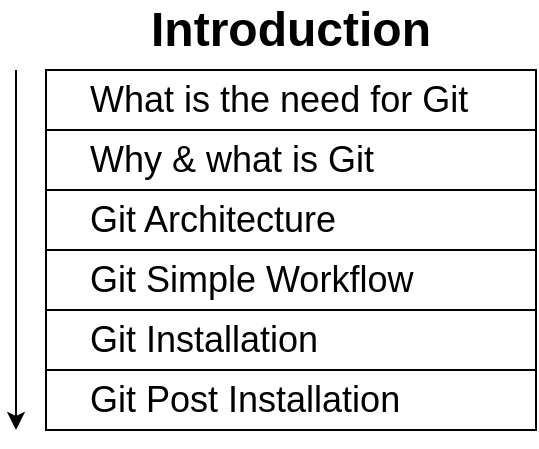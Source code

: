 <mxfile version="13.3.9" type="device" pages="10"><diagram id="C1UD475iVPpT8kkua86y" name="TOC"><mxGraphModel dx="1417" dy="855" grid="1" gridSize="10" guides="1" tooltips="1" connect="1" arrows="1" fold="1" page="1" pageScale="1" pageWidth="850" pageHeight="1100" math="0" shadow="0"><root><mxCell id="0"/><mxCell id="1" parent="0"/><mxCell id="NijHXWtbQ0POv1WzxhbW-10" value="" style="endArrow=classic;html=1;fontFamily=Helvetica;fontSize=18;fontColor=#FFFFFF;" parent="1" edge="1"><mxGeometry width="50" height="50" relative="1" as="geometry"><mxPoint x="310" y="280" as="sourcePoint"/><mxPoint x="310" y="460" as="targetPoint"/></mxGeometry></mxCell><mxCell id="dtA9KjhXBywywweMbjx1-1" value="" style="group" vertex="1" connectable="0" parent="1"><mxGeometry x="325" y="250" width="245" height="210" as="geometry"/></mxCell><mxCell id="NijHXWtbQ0POv1WzxhbW-9" value="Introduction" style="text;html=1;strokeColor=none;fillColor=none;align=center;verticalAlign=middle;whiteSpace=wrap;rounded=0;fontSize=24;fontStyle=1;fontFamily=Helvetica;" parent="dtA9KjhXBywywweMbjx1-1" vertex="1"><mxGeometry x="19.942" width="205.116" height="20" as="geometry"/></mxCell><mxCell id="NijHXWtbQ0POv1WzxhbW-3" value="Why &amp;amp; what is Git" style="rounded=0;whiteSpace=wrap;html=1;align=left;spacingLeft=20;fontSize=18;" parent="dtA9KjhXBywywweMbjx1-1" vertex="1"><mxGeometry y="60" width="245" height="30" as="geometry"/></mxCell><mxCell id="NijHXWtbQ0POv1WzxhbW-4" value="Git Architecture" style="rounded=0;whiteSpace=wrap;html=1;align=left;spacingLeft=20;fontSize=18;" parent="dtA9KjhXBywywweMbjx1-1" vertex="1"><mxGeometry y="90" width="245" height="30" as="geometry"/></mxCell><mxCell id="NijHXWtbQ0POv1WzxhbW-5" value="Git Simple Workflow" style="rounded=0;whiteSpace=wrap;html=1;align=left;spacingLeft=20;fontSize=18;" parent="dtA9KjhXBywywweMbjx1-1" vertex="1"><mxGeometry y="120" width="245" height="30" as="geometry"/></mxCell><mxCell id="NijHXWtbQ0POv1WzxhbW-6" value="Git Installation" style="rounded=0;whiteSpace=wrap;html=1;align=left;spacingLeft=20;fontSize=18;" parent="dtA9KjhXBywywweMbjx1-1" vertex="1"><mxGeometry y="150" width="245" height="30" as="geometry"/></mxCell><mxCell id="NijHXWtbQ0POv1WzxhbW-7" value="Git Post Installation" style="rounded=0;whiteSpace=wrap;html=1;align=left;spacingLeft=20;fontSize=18;" parent="dtA9KjhXBywywweMbjx1-1" vertex="1"><mxGeometry y="180" width="245" height="30" as="geometry"/></mxCell><mxCell id="NijHXWtbQ0POv1WzxhbW-8" value="What is the need for Git" style="rounded=0;whiteSpace=wrap;html=1;align=left;spacingLeft=20;fontSize=18;fillColor=none;" parent="dtA9KjhXBywywweMbjx1-1" vertex="1"><mxGeometry y="30" width="245" height="30" as="geometry"/></mxCell></root></mxGraphModel></diagram><diagram id="cAQX1IiTIqW6rl-x2oz4" name="01.01.Software planning"><mxGraphModel dx="1612" dy="815" grid="1" gridSize="10" guides="1" tooltips="1" connect="1" arrows="1" fold="1" page="1" pageScale="1" pageWidth="850" pageHeight="1100" math="0" shadow="0"><root><mxCell id="AFD6dNdsOrEkV1LTCY1b-0"/><mxCell id="AFD6dNdsOrEkV1LTCY1b-1" parent="AFD6dNdsOrEkV1LTCY1b-0"/><mxCell id="AFD6dNdsOrEkV1LTCY1b-6" style="edgeStyle=orthogonalEdgeStyle;rounded=0;orthogonalLoop=1;jettySize=auto;html=1;fontFamily=Helvetica;fontSize=17;fontColor=#FFFFFF;strokeWidth=3;" parent="AFD6dNdsOrEkV1LTCY1b-1" source="AFD6dNdsOrEkV1LTCY1b-2" target="AFD6dNdsOrEkV1LTCY1b-5" edge="1"><mxGeometry relative="1" as="geometry"/></mxCell><mxCell id="AFD6dNdsOrEkV1LTCY1b-2" value="F" style="strokeWidth=1;shadow=0;dashed=0;align=center;html=1;shape=mxgraph.mockup.containers.browserWindow;rSize=0;strokeColor=#666666;strokeColor2=#008cff;strokeColor3=#c4c4c4;mainText=,;recursiveResize=0;fontFamily=Helvetica;fontSize=17;fontColor=#FFFFFF;" parent="AFD6dNdsOrEkV1LTCY1b-1" vertex="1"><mxGeometry x="44.82" y="80" width="380" height="250" as="geometry"/></mxCell><mxCell id="AFD6dNdsOrEkV1LTCY1b-3" value="Page 1" style="strokeWidth=1;shadow=0;dashed=0;align=center;html=1;shape=mxgraph.mockup.containers.anchor;fontSize=17;fontColor=#666666;align=left;" parent="AFD6dNdsOrEkV1LTCY1b-2" vertex="1"><mxGeometry x="60" y="12" width="110" height="26" as="geometry"/></mxCell><mxCell id="AFD6dNdsOrEkV1LTCY1b-4" value="https://www.udemy.com" style="strokeWidth=1;shadow=0;dashed=0;align=center;html=1;shape=mxgraph.mockup.containers.anchor;rSize=0;fontSize=17;fontColor=#666666;align=left;" parent="AFD6dNdsOrEkV1LTCY1b-2" vertex="1"><mxGeometry x="130" y="60" width="250" height="26" as="geometry"/></mxCell><mxCell id="AFD6dNdsOrEkV1LTCY1b-5" value="" style="aspect=fixed;perimeter=ellipsePerimeter;html=1;align=center;shadow=0;dashed=0;spacingTop=3;image;image=img/lib/active_directory/windows_server.svg;fontFamily=Helvetica;fontSize=17;fontColor=#FFFFFF;" parent="AFD6dNdsOrEkV1LTCY1b-1" vertex="1"><mxGeometry x="624.82" y="135" width="114.8" height="140" as="geometry"/></mxCell><mxCell id="AFD6dNdsOrEkV1LTCY1b-8" value="/courses" style="text;html=1;strokeColor=none;fillColor=none;align=center;verticalAlign=middle;whiteSpace=wrap;rounded=0;fontFamily=Helvetica;fontSize=17;fontColor=#000000;" parent="AFD6dNdsOrEkV1LTCY1b-1" vertex="1"><mxGeometry x="475.32" y="270" width="80" height="20" as="geometry"/></mxCell><mxCell id="AFD6dNdsOrEkV1LTCY1b-9" value="/login" style="text;html=1;strokeColor=none;fillColor=none;align=center;verticalAlign=middle;whiteSpace=wrap;rounded=0;fontFamily=Helvetica;fontSize=17;fontColor=#000000;" parent="AFD6dNdsOrEkV1LTCY1b-1" vertex="1"><mxGeometry x="474.32" y="210" width="80" height="20" as="geometry"/></mxCell><mxCell id="AFD6dNdsOrEkV1LTCY1b-10" value="/signup" style="text;html=1;strokeColor=none;fillColor=none;align=center;verticalAlign=middle;whiteSpace=wrap;rounded=0;fontFamily=Helvetica;fontSize=17;fontColor=#000000;" parent="AFD6dNdsOrEkV1LTCY1b-1" vertex="1"><mxGeometry x="474.32" y="230" width="80" height="20" as="geometry"/></mxCell><mxCell id="AFD6dNdsOrEkV1LTCY1b-11" value="/profile" style="text;html=1;strokeColor=none;fillColor=none;align=center;verticalAlign=middle;whiteSpace=wrap;rounded=0;fontFamily=Helvetica;fontSize=17;fontColor=#000000;" parent="AFD6dNdsOrEkV1LTCY1b-1" vertex="1"><mxGeometry x="474.32" y="250" width="80" height="20" as="geometry"/></mxCell><mxCell id="AFD6dNdsOrEkV1LTCY1b-12" value="" style="shape=curlyBracket;whiteSpace=wrap;html=1;rounded=1;fontFamily=Helvetica;fontSize=17;fontColor=#000000;" parent="AFD6dNdsOrEkV1LTCY1b-1" vertex="1"><mxGeometry x="454.32" y="210" width="20" height="80" as="geometry"/></mxCell><mxCell id="AFD6dNdsOrEkV1LTCY1b-13" value="APIs" style="text;html=1;strokeColor=none;fillColor=none;align=center;verticalAlign=middle;whiteSpace=wrap;rounded=0;fontFamily=Helvetica;fontSize=17;fontColor=#000000;rotation=-90;" parent="AFD6dNdsOrEkV1LTCY1b-1" vertex="1"><mxGeometry x="424.82" y="240" width="40" height="20" as="geometry"/></mxCell><mxCell id="AFD6dNdsOrEkV1LTCY1b-14" value="backend code" style="text;html=1;strokeColor=none;fillColor=none;align=center;verticalAlign=middle;whiteSpace=wrap;rounded=0;fontFamily=Helvetica;fontSize=17;fontColor=#000000;" parent="AFD6dNdsOrEkV1LTCY1b-1" vertex="1"><mxGeometry x="764.82" y="160" width="40" height="20" as="geometry"/></mxCell><mxCell id="AFD6dNdsOrEkV1LTCY1b-15" value="DB" style="text;html=1;strokeColor=none;fillColor=none;align=center;verticalAlign=middle;whiteSpace=wrap;rounded=0;fontFamily=Helvetica;fontSize=17;fontColor=#000000;" parent="AFD6dNdsOrEkV1LTCY1b-1" vertex="1"><mxGeometry x="764.82" y="230" width="40" height="20" as="geometry"/></mxCell><mxCell id="AFD6dNdsOrEkV1LTCY1b-16" value="+" style="text;html=1;strokeColor=none;fillColor=none;align=center;verticalAlign=middle;whiteSpace=wrap;rounded=0;fontFamily=Helvetica;fontSize=17;fontColor=#000000;" parent="AFD6dNdsOrEkV1LTCY1b-1" vertex="1"><mxGeometry x="764.82" y="201" width="40" height="20" as="geometry"/></mxCell><mxCell id="AFD6dNdsOrEkV1LTCY1b-17" value="Authentication" style="text;html=1;strokeColor=none;fillColor=none;align=center;verticalAlign=middle;whiteSpace=wrap;rounded=0;fontFamily=Helvetica;fontSize=20;fontColor=#000000;fontStyle=1" parent="AFD6dNdsOrEkV1LTCY1b-1" vertex="1"><mxGeometry x="284.82" y="410" width="220" height="20" as="geometry"/></mxCell><mxCell id="AFD6dNdsOrEkV1LTCY1b-20" value="email verification" style="rounded=0;whiteSpace=wrap;html=1;fontFamily=Helvetica;fontSize=20;fontColor=#000000;" parent="AFD6dNdsOrEkV1LTCY1b-1" vertex="1"><mxGeometry x="184.82" y="440" width="420" height="60" as="geometry"/></mxCell><mxCell id="AFD6dNdsOrEkV1LTCY1b-21" value="Data validation" style="rounded=0;whiteSpace=wrap;html=1;fontFamily=Helvetica;fontSize=20;fontColor=#000000;" parent="AFD6dNdsOrEkV1LTCY1b-1" vertex="1"><mxGeometry x="184.82" y="500" width="420" height="60" as="geometry"/></mxCell><mxCell id="AFD6dNdsOrEkV1LTCY1b-22" value="Payment info verification" style="rounded=0;whiteSpace=wrap;html=1;fontFamily=Helvetica;fontSize=20;fontColor=#000000;" parent="AFD6dNdsOrEkV1LTCY1b-1" vertex="1"><mxGeometry x="184.82" y="560" width="420" height="60" as="geometry"/></mxCell><mxCell id="AFD6dNdsOrEkV1LTCY1b-23" value="User profile persistence" style="rounded=0;whiteSpace=wrap;html=1;fontFamily=Helvetica;fontSize=20;fontColor=#000000;" parent="AFD6dNdsOrEkV1LTCY1b-1" vertex="1"><mxGeometry x="184.82" y="620" width="420" height="60" as="geometry"/></mxCell><mxCell id="AFD6dNdsOrEkV1LTCY1b-24" value="Authentication token generation" style="rounded=0;whiteSpace=wrap;html=1;fontFamily=Helvetica;fontSize=20;fontColor=#000000;" parent="AFD6dNdsOrEkV1LTCY1b-1" vertex="1"><mxGeometry x="184.82" y="680" width="420" height="60" as="geometry"/></mxCell><mxCell id="AFD6dNdsOrEkV1LTCY1b-25" value="Authentication token verification" style="rounded=0;whiteSpace=wrap;html=1;fontFamily=Helvetica;fontSize=20;fontColor=#000000;" parent="AFD6dNdsOrEkV1LTCY1b-1" vertex="1"><mxGeometry x="184.82" y="740" width="420" height="60" as="geometry"/></mxCell><mxCell id="AFD6dNdsOrEkV1LTCY1b-26" value="Dev 1" style="shape=umlActor;verticalLabelPosition=bottom;labelBackgroundColor=#ffffff;verticalAlign=top;html=1;outlineConnect=0;fontFamily=Helvetica;fontSize=20;fontColor=#000000;" parent="AFD6dNdsOrEkV1LTCY1b-1" vertex="1"><mxGeometry x="634.82" y="490" width="30" height="60" as="geometry"/></mxCell><mxCell id="AFD6dNdsOrEkV1LTCY1b-28" value="Dev 2" style="shape=umlActor;verticalLabelPosition=bottom;labelBackgroundColor=#ffffff;verticalAlign=top;html=1;outlineConnect=0;fontFamily=Helvetica;fontSize=20;fontColor=#000000;" parent="AFD6dNdsOrEkV1LTCY1b-1" vertex="1"><mxGeometry x="634.82" y="690" width="30" height="60" as="geometry"/></mxCell><mxCell id="pDLS7r5sOUN3R_-AlHkY-0" value="" style="verticalLabelPosition=bottom;html=1;verticalAlign=top;align=center;strokeColor=none;fillColor=#999999;shape=mxgraph.azure.code_file;pointerEvents=1;fontFamily=Helvetica;fontSize=20;fontColor=#000000;" parent="AFD6dNdsOrEkV1LTCY1b-1" vertex="1"><mxGeometry x="154.24" y="890" width="120" height="140" as="geometry"/></mxCell><mxCell id="pDLS7r5sOUN3R_-AlHkY-1" value="Login" style="text;html=1;strokeColor=none;fillColor=none;align=center;verticalAlign=middle;whiteSpace=wrap;rounded=0;fontFamily=Helvetica;fontSize=20;fontColor=#000000;" parent="AFD6dNdsOrEkV1LTCY1b-1" vertex="1"><mxGeometry x="194.24" y="860" width="40" height="20" as="geometry"/></mxCell><mxCell id="pDLS7r5sOUN3R_-AlHkY-2" value="" style="verticalLabelPosition=bottom;html=1;verticalAlign=top;align=center;strokeColor=none;fillColor=#999999;shape=mxgraph.azure.code_file;pointerEvents=1;fontFamily=Helvetica;fontSize=20;fontColor=#000000;" parent="AFD6dNdsOrEkV1LTCY1b-1" vertex="1"><mxGeometry x="354.24" y="890" width="120" height="140" as="geometry"/></mxCell><mxCell id="pDLS7r5sOUN3R_-AlHkY-3" value="Signup" style="text;html=1;strokeColor=none;fillColor=none;align=center;verticalAlign=middle;whiteSpace=wrap;rounded=0;fontFamily=Helvetica;fontSize=20;fontColor=#000000;" parent="AFD6dNdsOrEkV1LTCY1b-1" vertex="1"><mxGeometry x="394.24" y="860" width="40" height="20" as="geometry"/></mxCell><mxCell id="pDLS7r5sOUN3R_-AlHkY-4" value="" style="verticalLabelPosition=bottom;html=1;verticalAlign=top;align=center;strokeColor=none;fillColor=#999999;shape=mxgraph.azure.code_file;pointerEvents=1;fontFamily=Helvetica;fontSize=20;fontColor=#000000;" parent="AFD6dNdsOrEkV1LTCY1b-1" vertex="1"><mxGeometry x="554.24" y="890" width="120.18" height="140" as="geometry"/></mxCell><mxCell id="pDLS7r5sOUN3R_-AlHkY-5" value="Data persistence" style="text;html=1;strokeColor=none;fillColor=none;align=center;verticalAlign=middle;whiteSpace=wrap;rounded=0;fontFamily=Helvetica;fontSize=20;fontColor=#000000;" parent="AFD6dNdsOrEkV1LTCY1b-1" vertex="1"><mxGeometry x="530" y="860" width="180.36" height="20" as="geometry"/></mxCell></root></mxGraphModel></diagram><diagram id="qlyGYPHPjwY3DHiQH6dQ" name="01.01.manual-merge"><mxGraphModel dx="1634" dy="-285" grid="1" gridSize="10" guides="1" tooltips="1" connect="1" arrows="1" fold="1" page="1" pageScale="1" pageWidth="850" pageHeight="1100" math="0" shadow="0"><root><mxCell id="1xKrffHGcrOFreOvBKMr-0"/><mxCell id="1xKrffHGcrOFreOvBKMr-1" parent="1xKrffHGcrOFreOvBKMr-0"/><mxCell id="1xKrffHGcrOFreOvBKMr-2" value="function createUser(....) { }&lt;br&gt;function getUser(....) { }&lt;br&gt;function isEmailExists(....) { }&lt;br&gt;function updateUser(....) { }" style="rounded=0;whiteSpace=wrap;html=1;fontFamily=Helvetica;fontSize=20;align=left;spacingLeft=6;" parent="1xKrffHGcrOFreOvBKMr-1" vertex="1"><mxGeometry x="291.91" y="1170" width="275.32" height="130" as="geometry"/></mxCell><mxCell id="1xKrffHGcrOFreOvBKMr-3" value="&lt;b&gt;&lt;font style=&quot;font-size: 22px&quot;&gt;Data persistence code&lt;/font&gt;&lt;/b&gt;" style="text;html=1;strokeColor=none;fillColor=none;align=center;verticalAlign=middle;whiteSpace=wrap;rounded=0;fontFamily=Helvetica;fontSize=20;fontColor=#000000;" parent="1xKrffHGcrOFreOvBKMr-1" vertex="1"><mxGeometry x="284.57" y="1140" width="290" height="20" as="geometry"/></mxCell><mxCell id="1xKrffHGcrOFreOvBKMr-4" value="function createUser(....) { }" style="rounded=0;whiteSpace=wrap;html=1;fontFamily=Helvetica;fontSize=20;align=left;spacingLeft=6;fontColor=#009900;" parent="1xKrffHGcrOFreOvBKMr-1" vertex="1"><mxGeometry x="106.98" y="1410" width="275.32" height="130" as="geometry"/></mxCell><mxCell id="1xKrffHGcrOFreOvBKMr-5" value="&lt;b&gt;&lt;font style=&quot;font-size: 22px&quot;&gt;Data persistence code&lt;/font&gt;&lt;/b&gt;" style="text;html=1;strokeColor=none;fillColor=none;align=center;verticalAlign=middle;whiteSpace=wrap;rounded=0;fontFamily=Helvetica;fontSize=20;fontColor=#000000;" parent="1xKrffHGcrOFreOvBKMr-1" vertex="1"><mxGeometry x="99.64" y="1380" width="290" height="20" as="geometry"/></mxCell><mxCell id="1xKrffHGcrOFreOvBKMr-6" value="Dev 1" style="shape=umlActor;verticalLabelPosition=bottom;labelBackgroundColor=#ffffff;verticalAlign=top;html=1;outlineConnect=0;fontFamily=Helvetica;fontSize=20;fontColor=#000000;" parent="1xKrffHGcrOFreOvBKMr-1" vertex="1"><mxGeometry x="44.82" y="1442.65" width="30" height="60" as="geometry"/></mxCell><mxCell id="1xKrffHGcrOFreOvBKMr-7" value="&lt;font color=&quot;#009900&quot;&gt;function getUser(....) { }&lt;/font&gt;" style="rounded=0;whiteSpace=wrap;html=1;fontFamily=Helvetica;fontSize=20;align=left;spacingLeft=6;" parent="1xKrffHGcrOFreOvBKMr-1" vertex="1"><mxGeometry x="461.66" y="1410" width="275.32" height="130" as="geometry"/></mxCell><mxCell id="1xKrffHGcrOFreOvBKMr-8" value="&lt;b&gt;&lt;font style=&quot;font-size: 22px&quot;&gt;Data persistence code&lt;/font&gt;&lt;/b&gt;" style="text;html=1;strokeColor=none;fillColor=none;align=center;verticalAlign=middle;whiteSpace=wrap;rounded=0;fontFamily=Helvetica;fontSize=20;fontColor=#000000;" parent="1xKrffHGcrOFreOvBKMr-1" vertex="1"><mxGeometry x="454.32" y="1380" width="290" height="20" as="geometry"/></mxCell><mxCell id="1xKrffHGcrOFreOvBKMr-9" value="Dev 2" style="shape=umlActor;verticalLabelPosition=bottom;labelBackgroundColor=#ffffff;verticalAlign=top;html=1;outlineConnect=0;fontFamily=Helvetica;fontSize=20;fontColor=#000000;" parent="1xKrffHGcrOFreOvBKMr-1" vertex="1"><mxGeometry x="774.32" y="1442.65" width="30" height="60" as="geometry"/></mxCell><mxCell id="1xKrffHGcrOFreOvBKMr-10" value="function createUser(....) { }&lt;br&gt;function getUser(....) { }" style="rounded=0;whiteSpace=wrap;html=1;fontFamily=Helvetica;fontSize=20;align=left;spacingLeft=6;" parent="1xKrffHGcrOFreOvBKMr-1" vertex="1"><mxGeometry x="284.57" y="1640" width="275.32" height="130" as="geometry"/></mxCell><mxCell id="1xKrffHGcrOFreOvBKMr-11" value="&lt;b&gt;&lt;font style=&quot;font-size: 22px&quot;&gt;Data persistence code&lt;/font&gt;&lt;/b&gt;" style="text;html=1;strokeColor=none;fillColor=none;align=center;verticalAlign=middle;whiteSpace=wrap;rounded=0;fontFamily=Helvetica;fontSize=20;fontColor=#000000;" parent="1xKrffHGcrOFreOvBKMr-1" vertex="1"><mxGeometry x="277.23" y="1610" width="290" height="20" as="geometry"/></mxCell><mxCell id="1xKrffHGcrOFreOvBKMr-12" value="Dev 1" style="shape=umlActor;verticalLabelPosition=bottom;labelBackgroundColor=#ffffff;verticalAlign=top;html=1;outlineConnect=0;fontFamily=Helvetica;fontSize=20;fontColor=#000000;" parent="1xKrffHGcrOFreOvBKMr-1" vertex="1"><mxGeometry x="222.41" y="1672.65" width="30" height="60" as="geometry"/></mxCell><mxCell id="1xKrffHGcrOFreOvBKMr-13" value="Dev 2" style="shape=umlActor;verticalLabelPosition=bottom;labelBackgroundColor=#ffffff;verticalAlign=top;html=1;outlineConnect=0;fontFamily=Helvetica;fontSize=20;fontColor=#000000;" parent="1xKrffHGcrOFreOvBKMr-1" vertex="1"><mxGeometry x="594.82" y="1680" width="30" height="60" as="geometry"/></mxCell><mxCell id="1xKrffHGcrOFreOvBKMr-14" value="&lt;font color=&quot;#009900&quot;&gt;function createUser(....) { }&lt;br&gt;&lt;/font&gt;function getUser(....) { }&lt;br&gt;&lt;font color=&quot;#009900&quot;&gt;function isEmailExists(....) { }&lt;/font&gt;" style="rounded=0;whiteSpace=wrap;html=1;fontFamily=Helvetica;fontSize=20;align=left;spacingLeft=6;" parent="1xKrffHGcrOFreOvBKMr-1" vertex="1"><mxGeometry x="107.48" y="1880" width="275.32" height="130" as="geometry"/></mxCell><mxCell id="1xKrffHGcrOFreOvBKMr-15" value="&lt;b&gt;&lt;font style=&quot;font-size: 22px&quot;&gt;Data persistence code&lt;/font&gt;&lt;/b&gt;" style="text;html=1;strokeColor=none;fillColor=none;align=center;verticalAlign=middle;whiteSpace=wrap;rounded=0;fontFamily=Helvetica;fontSize=20;fontColor=#000000;" parent="1xKrffHGcrOFreOvBKMr-1" vertex="1"><mxGeometry x="100.14" y="1850" width="290" height="20" as="geometry"/></mxCell><mxCell id="1xKrffHGcrOFreOvBKMr-16" value="Dev 1" style="shape=umlActor;verticalLabelPosition=bottom;labelBackgroundColor=#ffffff;verticalAlign=top;html=1;outlineConnect=0;fontFamily=Helvetica;fontSize=20;fontColor=#000000;" parent="1xKrffHGcrOFreOvBKMr-1" vertex="1"><mxGeometry x="45.32" y="1912.65" width="30" height="60" as="geometry"/></mxCell><mxCell id="1xKrffHGcrOFreOvBKMr-17" value="function createUser(....) { }&lt;br&gt;function getUser(....) { }&lt;br&gt;&lt;font color=&quot;#009900&quot;&gt;function updateUser(....) { }&lt;/font&gt;" style="rounded=0;whiteSpace=wrap;html=1;fontFamily=Helvetica;fontSize=20;align=left;spacingLeft=6;" parent="1xKrffHGcrOFreOvBKMr-1" vertex="1"><mxGeometry x="462.16" y="1880" width="275.32" height="130" as="geometry"/></mxCell><mxCell id="1xKrffHGcrOFreOvBKMr-18" value="&lt;b&gt;&lt;font style=&quot;font-size: 22px&quot;&gt;Data persistence code&lt;/font&gt;&lt;/b&gt;" style="text;html=1;strokeColor=none;fillColor=none;align=center;verticalAlign=middle;whiteSpace=wrap;rounded=0;fontFamily=Helvetica;fontSize=20;fontColor=#000000;" parent="1xKrffHGcrOFreOvBKMr-1" vertex="1"><mxGeometry x="454.82" y="1850" width="290" height="20" as="geometry"/></mxCell><mxCell id="1xKrffHGcrOFreOvBKMr-19" value="Dev 2" style="shape=umlActor;verticalLabelPosition=bottom;labelBackgroundColor=#ffffff;verticalAlign=top;html=1;outlineConnect=0;fontFamily=Helvetica;fontSize=20;fontColor=#000000;" parent="1xKrffHGcrOFreOvBKMr-1" vertex="1"><mxGeometry x="774.82" y="1912.65" width="30" height="60" as="geometry"/></mxCell><mxCell id="1xKrffHGcrOFreOvBKMr-20" value="&lt;font color=&quot;#ff0000&quot;&gt;function createUser(....) { }&lt;br&gt;&lt;/font&gt;function getUser(....) { }&lt;br&gt;function isEmailExists(....) { }&lt;br&gt;function updateUser(....) { }" style="rounded=0;whiteSpace=wrap;html=1;fontFamily=Helvetica;fontSize=20;align=left;spacingLeft=6;" parent="1xKrffHGcrOFreOvBKMr-1" vertex="1"><mxGeometry x="283.19" y="2100" width="275.32" height="130" as="geometry"/></mxCell><mxCell id="1xKrffHGcrOFreOvBKMr-21" value="&lt;b&gt;&lt;font style=&quot;font-size: 22px&quot;&gt;Data persistence code&lt;/font&gt;&lt;/b&gt;" style="text;html=1;strokeColor=none;fillColor=none;align=center;verticalAlign=middle;whiteSpace=wrap;rounded=0;fontFamily=Helvetica;fontSize=20;fontColor=#000000;" parent="1xKrffHGcrOFreOvBKMr-1" vertex="1"><mxGeometry x="275.85" y="2070" width="290" height="20" as="geometry"/></mxCell><mxCell id="1xKrffHGcrOFreOvBKMr-22" value="Dev 2" style="shape=umlActor;verticalLabelPosition=bottom;labelBackgroundColor=#ffffff;verticalAlign=top;html=1;outlineConnect=0;fontFamily=Helvetica;fontSize=20;fontColor=#000000;" parent="1xKrffHGcrOFreOvBKMr-1" vertex="1"><mxGeometry x="593.44" y="2140" width="30" height="60" as="geometry"/></mxCell><mxCell id="1xKrffHGcrOFreOvBKMr-23" value="Manual Merge leads to code deletion" style="text;html=1;strokeColor=none;fillColor=none;align=center;verticalAlign=middle;whiteSpace=wrap;rounded=0;fontFamily=Helvetica;fontSize=20;fontColor=#FF0000;" parent="1xKrffHGcrOFreOvBKMr-1" vertex="1"><mxGeometry x="30" y="2160" width="240" height="20" as="geometry"/></mxCell></root></mxGraphModel></diagram><diagram id="A443mUH51JHfk2KJ6sJY" name="01.01.new-feature"><mxGraphModel dx="1634" dy="815" grid="1" gridSize="10" guides="1" tooltips="1" connect="1" arrows="1" fold="1" page="1" pageScale="1" pageWidth="850" pageHeight="1100" math="0" shadow="0"><root><mxCell id="YkIudeHD-aRlqAyPPbc5-0"/><mxCell id="YkIudeHD-aRlqAyPPbc5-1" parent="YkIudeHD-aRlqAyPPbc5-0"/><mxCell id="eT8C5KelOUKY6tfQDvAE-0" value="New Login Method&lt;br&gt;&amp;nbsp;&lt;font color=&quot;#3399ff&quot;&gt;Facebook&lt;/font&gt;" style="text;html=1;strokeColor=none;fillColor=none;align=center;verticalAlign=middle;whiteSpace=wrap;rounded=0;fontFamily=Helvetica;fontSize=20;fontColor=#000000;fontStyle=1" parent="YkIudeHD-aRlqAyPPbc5-1" vertex="1"><mxGeometry x="315" y="30" width="220" height="20" as="geometry"/></mxCell><mxCell id="CCJ7PHIL1I-NDc_dh3Ay-0" value="" style="verticalLabelPosition=bottom;html=1;verticalAlign=top;align=center;strokeColor=none;fillColor=#999999;shape=mxgraph.azure.code_file;pointerEvents=1;fontFamily=Helvetica;fontSize=20;fontColor=#000000;" parent="YkIudeHD-aRlqAyPPbc5-1" vertex="1"><mxGeometry x="154.82" y="120" width="120" height="140" as="geometry"/></mxCell><mxCell id="CCJ7PHIL1I-NDc_dh3Ay-1" value="Login" style="text;html=1;strokeColor=none;fillColor=none;align=center;verticalAlign=middle;whiteSpace=wrap;rounded=0;fontFamily=Helvetica;fontSize=20;fontColor=#000000;" parent="YkIudeHD-aRlqAyPPbc5-1" vertex="1"><mxGeometry x="194.82" y="90" width="40" height="20" as="geometry"/></mxCell><mxCell id="CCJ7PHIL1I-NDc_dh3Ay-2" value="" style="verticalLabelPosition=bottom;html=1;verticalAlign=top;align=center;strokeColor=none;fillColor=#999999;shape=mxgraph.azure.code_file;pointerEvents=1;fontFamily=Helvetica;fontSize=20;fontColor=#000000;" parent="YkIudeHD-aRlqAyPPbc5-1" vertex="1"><mxGeometry x="354.82" y="120" width="120" height="140" as="geometry"/></mxCell><mxCell id="CCJ7PHIL1I-NDc_dh3Ay-3" value="Signup" style="text;html=1;strokeColor=none;fillColor=none;align=center;verticalAlign=middle;whiteSpace=wrap;rounded=0;fontFamily=Helvetica;fontSize=20;fontColor=#000000;" parent="YkIudeHD-aRlqAyPPbc5-1" vertex="1"><mxGeometry x="394.82" y="90" width="40" height="20" as="geometry"/></mxCell><mxCell id="CCJ7PHIL1I-NDc_dh3Ay-4" value="" style="verticalLabelPosition=bottom;html=1;verticalAlign=top;align=center;strokeColor=none;fillColor=#999999;shape=mxgraph.azure.code_file;pointerEvents=1;fontFamily=Helvetica;fontSize=20;fontColor=#000000;" parent="YkIudeHD-aRlqAyPPbc5-1" vertex="1"><mxGeometry x="554.82" y="120" width="120.18" height="140" as="geometry"/></mxCell><mxCell id="CCJ7PHIL1I-NDc_dh3Ay-5" value="Data persistence" style="text;html=1;strokeColor=none;fillColor=none;align=center;verticalAlign=middle;whiteSpace=wrap;rounded=0;fontFamily=Helvetica;fontSize=20;fontColor=#000000;" parent="YkIudeHD-aRlqAyPPbc5-1" vertex="1"><mxGeometry x="514.82" y="90" width="180.36" height="20" as="geometry"/></mxCell><mxCell id="en5hec0tDSSblGVA57D3-3" value="" style="group" parent="YkIudeHD-aRlqAyPPbc5-1" vertex="1" connectable="0"><mxGeometry x="220.0" y="320" width="390" height="210" as="geometry"/></mxCell><mxCell id="en5hec0tDSSblGVA57D3-0" value="&lt;span style=&quot;color: rgb(0 , 0 , 0)&quot;&gt;function createUser(....) { }&lt;/span&gt;&lt;br style=&quot;color: rgb(0 , 0 , 0)&quot;&gt;&lt;span style=&quot;color: rgb(0 , 0 , 0)&quot;&gt;function getUser(....) { }&lt;/span&gt;&lt;br style=&quot;color: rgb(0 , 0 , 0)&quot;&gt;&lt;span style=&quot;color: rgb(0 , 0 , 0)&quot;&gt;function isEmailExists(....) { }&lt;/span&gt;&lt;br style=&quot;color: rgb(0 , 0 , 0)&quot;&gt;&lt;font color=&quot;#000000&quot;&gt;function updateUser(....) { }&lt;/font&gt;&lt;br&gt;function addFacebookInfo(...) { }" style="rounded=0;whiteSpace=wrap;html=1;fontFamily=Helvetica;fontSize=20;align=left;spacingLeft=6;fontColor=#009900;" parent="en5hec0tDSSblGVA57D3-3" vertex="1"><mxGeometry x="62.16" y="30" width="327.84" height="180" as="geometry"/></mxCell><mxCell id="en5hec0tDSSblGVA57D3-1" value="&lt;b&gt;&lt;font style=&quot;font-size: 22px&quot;&gt;Data persistence code&lt;/font&gt;&lt;/b&gt;" style="text;html=1;strokeColor=none;fillColor=none;align=center;verticalAlign=middle;whiteSpace=wrap;rounded=0;fontFamily=Helvetica;fontSize=20;fontColor=#000000;" parent="en5hec0tDSSblGVA57D3-3" vertex="1"><mxGeometry x="54.82" width="290" height="20" as="geometry"/></mxCell><mxCell id="en5hec0tDSSblGVA57D3-2" value="Dev 1" style="shape=umlActor;verticalLabelPosition=bottom;labelBackgroundColor=#ffffff;verticalAlign=top;html=1;outlineConnect=0;fontFamily=Helvetica;fontSize=20;fontColor=#000000;" parent="en5hec0tDSSblGVA57D3-3" vertex="1"><mxGeometry y="90.0" width="30" height="60" as="geometry"/></mxCell><mxCell id="2S-ftqaPGizMbmZSRI9N-1" value="" style="group" parent="YkIudeHD-aRlqAyPPbc5-1" vertex="1" connectable="0"><mxGeometry x="220.0" y="590" width="390" height="210" as="geometry"/></mxCell><mxCell id="2S-ftqaPGizMbmZSRI9N-2" value="&lt;span style=&quot;color: rgb(0 , 0 , 0)&quot;&gt;function createUser(....) { }&lt;/span&gt;&lt;br style=&quot;color: rgb(0 , 0 , 0)&quot;&gt;function getUser(....) { }&lt;br&gt;&lt;span style=&quot;color: rgb(0 , 0 , 0)&quot;&gt;function isEmailExists(....) { }&lt;/span&gt;&lt;br style=&quot;color: rgb(0 , 0 , 0)&quot;&gt;&lt;font color=&quot;#000000&quot;&gt;function updateUser(....) { }&lt;/font&gt;&lt;br&gt;&lt;font color=&quot;#000000&quot;&gt;function addFacebookInfo(...) { }&lt;/font&gt;" style="rounded=0;whiteSpace=wrap;html=1;fontFamily=Helvetica;fontSize=20;align=left;spacingLeft=6;fontColor=#009900;" parent="2S-ftqaPGizMbmZSRI9N-1" vertex="1"><mxGeometry x="62.16" y="30" width="327.84" height="180" as="geometry"/></mxCell><mxCell id="2S-ftqaPGizMbmZSRI9N-3" value="&lt;b&gt;&lt;font style=&quot;font-size: 22px&quot;&gt;Data persistence code&lt;/font&gt;&lt;/b&gt;" style="text;html=1;strokeColor=none;fillColor=none;align=center;verticalAlign=middle;whiteSpace=wrap;rounded=0;fontFamily=Helvetica;fontSize=20;fontColor=#000000;" parent="2S-ftqaPGizMbmZSRI9N-1" vertex="1"><mxGeometry x="54.82" width="290" height="20" as="geometry"/></mxCell><mxCell id="2S-ftqaPGizMbmZSRI9N-4" value="Dev 1" style="shape=umlActor;verticalLabelPosition=bottom;labelBackgroundColor=#ffffff;verticalAlign=top;html=1;outlineConnect=0;fontFamily=Helvetica;fontSize=20;fontColor=#000000;" parent="2S-ftqaPGizMbmZSRI9N-1" vertex="1"><mxGeometry y="90.0" width="30" height="60" as="geometry"/></mxCell><mxCell id="ljGVRgWAtZCliW1Q2FwN-0" value="Separation between developement and production features" style="text;html=1;strokeColor=none;fillColor=none;align=center;verticalAlign=middle;whiteSpace=wrap;rounded=0;fontFamily=Helvetica;fontSize=20;fontColor=#FF0000;" parent="YkIudeHD-aRlqAyPPbc5-1" vertex="1"><mxGeometry x="290" y="910" width="315" height="20" as="geometry"/></mxCell></root></mxGraphModel></diagram><diagram id="x1yx_yNeTHp1VLME4Dej" name="01.01.reverting"><mxGraphModel dx="1634" dy="815" grid="1" gridSize="10" guides="1" tooltips="1" connect="1" arrows="1" fold="1" page="1" pageScale="1" pageWidth="850" pageHeight="1100" math="0" shadow="0"><root><mxCell id="YR0--63gL-Z0vVV2ZeMP-0"/><mxCell id="YR0--63gL-Z0vVV2ZeMP-1" parent="YR0--63gL-Z0vVV2ZeMP-0"/><mxCell id="YR0--63gL-Z0vVV2ZeMP-2" value="" style="group" parent="YR0--63gL-Z0vVV2ZeMP-1" vertex="1" connectable="0"><mxGeometry x="210.0" y="170" width="390" height="210" as="geometry"/></mxCell><mxCell id="YR0--63gL-Z0vVV2ZeMP-3" value="&lt;span style=&quot;color: rgb(0 , 0 , 0)&quot;&gt;function createUser(....) { }&lt;/span&gt;&lt;br style=&quot;color: rgb(0 , 0 , 0)&quot;&gt;&lt;font color=&quot;#000000&quot;&gt;function getUser(....) { }&lt;br&gt;&lt;/font&gt;&lt;span style=&quot;color: rgb(0 , 0 , 0)&quot;&gt;function isEmailExists(....) { }&lt;/span&gt;&lt;br style=&quot;color: rgb(0 , 0 , 0)&quot;&gt;&lt;font color=&quot;#000000&quot;&gt;function updateUser(....) { }&lt;/font&gt;&lt;br&gt;&lt;font color=&quot;#000000&quot;&gt;function addFacebookInfo(...) { }&lt;/font&gt;" style="rounded=0;whiteSpace=wrap;html=1;fontFamily=Helvetica;fontSize=20;align=left;spacingLeft=6;fontColor=#009900;" parent="YR0--63gL-Z0vVV2ZeMP-2" vertex="1"><mxGeometry x="62.16" y="30" width="327.84" height="180" as="geometry"/></mxCell><mxCell id="YR0--63gL-Z0vVV2ZeMP-4" value="&lt;b&gt;&lt;font style=&quot;font-size: 22px&quot;&gt;Data persistence code&lt;/font&gt;&lt;/b&gt;" style="text;html=1;strokeColor=none;fillColor=none;align=center;verticalAlign=middle;whiteSpace=wrap;rounded=0;fontFamily=Helvetica;fontSize=20;fontColor=#000000;" parent="YR0--63gL-Z0vVV2ZeMP-2" vertex="1"><mxGeometry x="54.82" width="290" height="20" as="geometry"/></mxCell><mxCell id="YR0--63gL-Z0vVV2ZeMP-5" value="Dev 1" style="shape=umlActor;verticalLabelPosition=bottom;labelBackgroundColor=#ffffff;verticalAlign=top;html=1;outlineConnect=0;fontFamily=Helvetica;fontSize=20;fontColor=#000000;" parent="YR0--63gL-Z0vVV2ZeMP-2" vertex="1"><mxGeometry y="90.0" width="30" height="60" as="geometry"/></mxCell><mxCell id="MuCFFm5utGAbY__Lpxxw-0" value="No More &lt;br&gt;&lt;font color=&quot;#3399ff&quot;&gt;Facebook&lt;/font&gt;" style="text;html=1;strokeColor=none;fillColor=none;align=center;verticalAlign=middle;whiteSpace=wrap;rounded=0;fontFamily=Helvetica;fontSize=20;fontColor=#000000;fontStyle=1" parent="YR0--63gL-Z0vVV2ZeMP-1" vertex="1"><mxGeometry x="315" y="90" width="220" height="20" as="geometry"/></mxCell><mxCell id="algTWjZ0zyrFungY7zxw-0" value="Manually remove unneeded feature is overwhelming and error prone" style="text;html=1;strokeColor=none;fillColor=none;align=center;verticalAlign=middle;whiteSpace=wrap;rounded=0;fontFamily=Helvetica;fontSize=20;fontColor=#FF0000;" parent="YR0--63gL-Z0vVV2ZeMP-1" vertex="1"><mxGeometry x="257.5" y="500" width="335" height="20" as="geometry"/></mxCell></root></mxGraphModel></diagram><diagram id="QisXozSjekcDDD2Q7yE8" name="01.01.code-sharing"><mxGraphModel dx="1634" dy="815" grid="1" gridSize="10" guides="1" tooltips="1" connect="1" arrows="1" fold="1" page="1" pageScale="1" pageWidth="850" pageHeight="1100" math="0" shadow="0"><root><mxCell id="mFvpJyMujkIuAmMBo8Mh-0"/><mxCell id="mFvpJyMujkIuAmMBo8Mh-1" parent="mFvpJyMujkIuAmMBo8Mh-0"/><mxCell id="mFvpJyMujkIuAmMBo8Mh-2" value="Code sharing and backup" style="text;html=1;strokeColor=none;fillColor=none;align=center;verticalAlign=middle;whiteSpace=wrap;rounded=0;fontFamily=Helvetica;fontSize=28;fontColor=#FF0000;" parent="mFvpJyMujkIuAmMBo8Mh-1" vertex="1"><mxGeometry x="260" y="540" width="330" height="20" as="geometry"/></mxCell></root></mxGraphModel></diagram><diagram id="DMfb6pCyDjzUlI6L0oXG" name="01.02-why&amp;what-is-git"><mxGraphModel dx="1874" dy="815" grid="1" gridSize="10" guides="1" tooltips="1" connect="1" arrows="1" fold="1" page="1" pageScale="1" pageWidth="850" pageHeight="1100" math="0" shadow="0"><root><mxCell id="ZYDd2e9LXnAUs0vpWixa-0"/><mxCell id="ZYDd2e9LXnAUs0vpWixa-1" parent="ZYDd2e9LXnAUs0vpWixa-0"/><mxCell id="-wSAgd2_EZb34s-hxMeR-0" value="&lt;font style=&quot;font-size: 23px&quot;&gt;Issues&lt;/font&gt;" style="text;html=1;strokeColor=none;fillColor=none;align=center;verticalAlign=middle;whiteSpace=wrap;rounded=0;fontFamily=Helvetica;fontSize=20;fontColor=#FF0000;" parent="ZYDd2e9LXnAUs0vpWixa-1" vertex="1"><mxGeometry x="185" y="80" width="130" height="20" as="geometry"/></mxCell><mxCell id="-wSAgd2_EZb34s-hxMeR-2" value="&lt;span style=&quot;color: rgb(0 , 0 , 0) ; white-space: normal&quot;&gt;Code sharing and backup&lt;/span&gt;" style="rounded=0;whiteSpace=wrap;html=1;strokeColor=#000000;fillColor=none;fontFamily=Helvetica;fontSize=18;fontColor=#FF0000;align=center;spacingLeft=0;" parent="ZYDd2e9LXnAUs0vpWixa-1" vertex="1"><mxGeometry x="130" y="110" width="240" height="40" as="geometry"/></mxCell><mxCell id="-wSAgd2_EZb34s-hxMeR-3" value="&lt;span style=&quot;color: rgb(0 , 0 , 0) ; white-space: normal&quot;&gt;Merging&lt;/span&gt;" style="rounded=0;whiteSpace=wrap;html=1;strokeColor=#000000;fillColor=none;fontFamily=Helvetica;fontSize=18;fontColor=#FF0000;align=center;spacingLeft=0;" parent="ZYDd2e9LXnAUs0vpWixa-1" vertex="1"><mxGeometry x="130" y="150" width="240" height="40" as="geometry"/></mxCell><mxCell id="-wSAgd2_EZb34s-hxMeR-4" value="&lt;span style=&quot;color: rgb(0 , 0 , 0) ; white-space: normal&quot;&gt;Dev/production in parallel&lt;/span&gt;" style="rounded=0;whiteSpace=wrap;html=1;strokeColor=#000000;fillColor=none;fontFamily=Helvetica;fontSize=18;fontColor=#FF0000;align=center;spacingLeft=0;" parent="ZYDd2e9LXnAUs0vpWixa-1" vertex="1"><mxGeometry x="130" y="190" width="240" height="40" as="geometry"/></mxCell><mxCell id="-wSAgd2_EZb34s-hxMeR-5" value="&lt;span style=&quot;color: rgb(0 , 0 , 0) ; white-space: normal&quot;&gt;Releasing &amp;amp; reverting&lt;/span&gt;" style="rounded=0;whiteSpace=wrap;html=1;strokeColor=#000000;fillColor=none;fontFamily=Helvetica;fontSize=18;fontColor=#FF0000;align=center;spacingLeft=0;" parent="ZYDd2e9LXnAUs0vpWixa-1" vertex="1"><mxGeometry x="130" y="230" width="240" height="40" as="geometry"/></mxCell><mxCell id="-wSAgd2_EZb34s-hxMeR-6" value="" style="shape=flexArrow;endArrow=classic;html=1;strokeWidth=3;fontFamily=Helvetica;fontSize=18;fontColor=#FF0000;" parent="ZYDd2e9LXnAUs0vpWixa-1" edge="1"><mxGeometry width="50" height="50" relative="1" as="geometry"><mxPoint x="420" y="190" as="sourcePoint"/><mxPoint x="500" y="190" as="targetPoint"/></mxGeometry></mxCell><mxCell id="-wSAgd2_EZb34s-hxMeR-7" value="&lt;font color=&quot;#000000&quot; style=&quot;font-size: 23px&quot;&gt;Version Control System&lt;/font&gt;" style="text;html=1;strokeColor=none;fillColor=none;align=center;verticalAlign=middle;whiteSpace=wrap;rounded=0;fontFamily=Helvetica;fontSize=20;fontColor=#FF0000;" parent="ZYDd2e9LXnAUs0vpWixa-1" vertex="1"><mxGeometry x="530" y="180" width="250" height="20" as="geometry"/></mxCell><mxCell id="-wSAgd2_EZb34s-hxMeR-8" value="" style="shape=flexArrow;endArrow=classic;html=1;strokeWidth=3;fontFamily=Helvetica;fontSize=18;fontColor=#FF0000;" parent="ZYDd2e9LXnAUs0vpWixa-1" edge="1"><mxGeometry width="50" height="50" relative="1" as="geometry"><mxPoint x="654.41" y="230" as="sourcePoint"/><mxPoint x="654.41" y="290" as="targetPoint"/></mxGeometry></mxCell><mxCell id="-wSAgd2_EZb34s-hxMeR-9" value="&lt;font color=&quot;#000000&quot; style=&quot;font-size: 23px&quot;&gt;Git&lt;/font&gt;" style="text;html=1;strokeColor=none;fillColor=none;align=center;verticalAlign=middle;whiteSpace=wrap;rounded=0;fontFamily=Helvetica;fontSize=20;fontColor=#FF0000;" parent="ZYDd2e9LXnAUs0vpWixa-1" vertex="1"><mxGeometry x="530" y="320" width="250" height="20" as="geometry"/></mxCell><mxCell id="_iOuxCO_fRyZp67Cu2u9-0" value="&lt;font color=&quot;#000000&quot; style=&quot;font-size: 23px&quot;&gt;Git&lt;/font&gt;" style="text;html=1;strokeColor=#d79b00;fillColor=#ffe6cc;align=center;verticalAlign=middle;whiteSpace=wrap;rounded=0;fontFamily=Helvetica;fontSize=20;" parent="ZYDd2e9LXnAUs0vpWixa-1" vertex="1"><mxGeometry x="218.97" y="470" width="410" height="40" as="geometry"/></mxCell><mxCell id="_iOuxCO_fRyZp67Cu2u9-1" value="&lt;font color=&quot;#000000&quot;&gt;Distributed System, not a client server architecture&lt;/font&gt;" style="rounded=0;whiteSpace=wrap;html=1;strokeColor=#000000;fillColor=none;fontFamily=Helvetica;fontSize=18;fontColor=#FF0000;align=center;spacingLeft=0;" parent="ZYDd2e9LXnAUs0vpWixa-1" vertex="1"><mxGeometry x="216.47" y="510" width="415" height="40" as="geometry"/></mxCell><mxCell id="_iOuxCO_fRyZp67Cu2u9-2" value="&lt;font color=&quot;#000000&quot;&gt;Each copy has a complete history&lt;/font&gt;" style="rounded=0;whiteSpace=wrap;html=1;strokeColor=#000000;fillColor=none;fontFamily=Helvetica;fontSize=18;fontColor=#FF0000;align=center;spacingLeft=0;" parent="ZYDd2e9LXnAUs0vpWixa-1" vertex="1"><mxGeometry x="216.47" y="550" width="415" height="40" as="geometry"/></mxCell><mxCell id="_iOuxCO_fRyZp67Cu2u9-3" value="&lt;span style=&quot;color: rgb(0 , 0 , 0)&quot;&gt;Each copy has a full version-tracking abilities&lt;/span&gt;" style="rounded=0;whiteSpace=wrap;html=1;strokeColor=#000000;fillColor=none;fontFamily=Helvetica;fontSize=18;fontColor=#FF0000;align=center;spacingLeft=0;" parent="ZYDd2e9LXnAUs0vpWixa-1" vertex="1"><mxGeometry x="216.47" y="590" width="415" height="40" as="geometry"/></mxCell><mxCell id="_iOuxCO_fRyZp67Cu2u9-4" value="&lt;span style=&quot;color: rgb(0 , 0 , 0)&quot;&gt;Free and open source&lt;/span&gt;" style="rounded=0;whiteSpace=wrap;html=1;strokeColor=#000000;fillColor=none;fontFamily=Helvetica;fontSize=18;fontColor=#FF0000;align=center;spacingLeft=0;" parent="ZYDd2e9LXnAUs0vpWixa-1" vertex="1"><mxGeometry x="216.47" y="630" width="415" height="40" as="geometry"/></mxCell></root></mxGraphModel></diagram><diagram id="4rlEGaHF2KxGiM93fH4n" name="01.03-architecture"><mxGraphModel dx="1612" dy="815" grid="1" gridSize="10" guides="1" tooltips="1" connect="1" arrows="1" fold="1" page="1" pageScale="1" pageWidth="850" pageHeight="1100" math="0" shadow="0"><root><mxCell id="5K5S7yN7cN6rPzh8_W7B-0"/><mxCell id="5K5S7yN7cN6rPzh8_W7B-1" parent="5K5S7yN7cN6rPzh8_W7B-0"/><mxCell id="5K5S7yN7cN6rPzh8_W7B-2" value="Architecture" style="text;html=1;strokeColor=none;fillColor=none;align=center;verticalAlign=middle;whiteSpace=wrap;rounded=0;fontFamily=Helvetica;fontSize=24;fontColor=#000000;" parent="5K5S7yN7cN6rPzh8_W7B-1" vertex="1"><mxGeometry x="360" y="110" width="170" height="30" as="geometry"/></mxCell><mxCell id="5K5S7yN7cN6rPzh8_W7B-3" value="" style="verticalLabelPosition=bottom;html=1;verticalAlign=top;align=center;strokeColor=none;fillColor=#FF3333;shape=mxgraph.azure.git_repository;fontFamily=Helvetica;fontSize=24;fontColor=#000000;" parent="5K5S7yN7cN6rPzh8_W7B-1" vertex="1"><mxGeometry x="320" y="100" width="50" height="50" as="geometry"/></mxCell><mxCell id="5K5S7yN7cN6rPzh8_W7B-4" value="" style="shape=umlActor;verticalLabelPosition=bottom;labelBackgroundColor=#ffffff;verticalAlign=top;html=1;outlineConnect=0;strokeColor=#000000;fillColor=none;fontFamily=Helvetica;fontSize=24;fontColor=#000000;align=center;" parent="5K5S7yN7cN6rPzh8_W7B-1" vertex="1"><mxGeometry x="240" y="390" width="30" height="60" as="geometry"/></mxCell><mxCell id="5K5S7yN7cN6rPzh8_W7B-5" value="" style="shape=umlActor;verticalLabelPosition=bottom;labelBackgroundColor=#ffffff;verticalAlign=top;html=1;outlineConnect=0;strokeColor=#000000;fillColor=none;fontFamily=Helvetica;fontSize=24;fontColor=#000000;align=center;" parent="5K5S7yN7cN6rPzh8_W7B-1" vertex="1"><mxGeometry x="240" y="540" width="30" height="60" as="geometry"/></mxCell><mxCell id="5K5S7yN7cN6rPzh8_W7B-6" value="" style="shape=umlActor;verticalLabelPosition=bottom;labelBackgroundColor=#ffffff;verticalAlign=top;html=1;outlineConnect=0;strokeColor=#000000;fillColor=none;fontFamily=Helvetica;fontSize=24;fontColor=#000000;align=center;" parent="5K5S7yN7cN6rPzh8_W7B-1" vertex="1"><mxGeometry x="438" y="610" width="30" height="60" as="geometry"/></mxCell><mxCell id="tRdpMnYpl7FH0FjaYaAh-1" style="edgeStyle=orthogonalEdgeStyle;rounded=0;orthogonalLoop=1;jettySize=auto;html=1;exitX=0;exitY=0.333;exitDx=0;exitDy=0;exitPerimeter=0;entryX=0.267;entryY=-0.075;entryDx=0;entryDy=0;entryPerimeter=0;fontSize=28;" edge="1" parent="5K5S7yN7cN6rPzh8_W7B-1" source="5K5S7yN7cN6rPzh8_W7B-7" target="5K5S7yN7cN6rPzh8_W7B-35"><mxGeometry relative="1" as="geometry"/></mxCell><mxCell id="5K5S7yN7cN6rPzh8_W7B-7" value="" style="shape=umlActor;verticalLabelPosition=bottom;labelBackgroundColor=#ffffff;verticalAlign=top;html=1;outlineConnect=0;strokeColor=#000000;fillColor=none;fontFamily=Helvetica;fontSize=24;fontColor=#000000;align=center;" parent="5K5S7yN7cN6rPzh8_W7B-1" vertex="1"><mxGeometry x="432" y="300" width="30" height="60" as="geometry"/></mxCell><mxCell id="5K5S7yN7cN6rPzh8_W7B-8" value="" style="shape=umlActor;verticalLabelPosition=bottom;labelBackgroundColor=#ffffff;verticalAlign=top;html=1;outlineConnect=0;strokeColor=#000000;fillColor=none;fontFamily=Helvetica;fontSize=24;fontColor=#000000;align=center;" parent="5K5S7yN7cN6rPzh8_W7B-1" vertex="1"><mxGeometry x="566" y="390" width="30" height="60" as="geometry"/></mxCell><mxCell id="5K5S7yN7cN6rPzh8_W7B-17" value="" style="shape=umlActor;verticalLabelPosition=bottom;labelBackgroundColor=#ffffff;verticalAlign=top;html=1;outlineConnect=0;strokeColor=#000000;fillColor=none;fontFamily=Helvetica;fontSize=24;fontColor=#000000;align=center;" parent="5K5S7yN7cN6rPzh8_W7B-1" vertex="1"><mxGeometry x="566" y="540" width="30" height="60" as="geometry"/></mxCell><mxCell id="5K5S7yN7cN6rPzh8_W7B-18" value="" style="html=1;verticalLabelPosition=bottom;align=center;labelBackgroundColor=#ffffff;verticalAlign=top;strokeWidth=2;strokeColor=#999999;shadow=0;dashed=0;shape=mxgraph.ios7.icons.data;fillColor=none;fontFamily=Helvetica;fontSize=24;fontColor=#000000;" parent="5K5S7yN7cN6rPzh8_W7B-1" vertex="1"><mxGeometry x="388" y="460" width="54" height="69.1" as="geometry"/></mxCell><mxCell id="5K5S7yN7cN6rPzh8_W7B-23" value="" style="group" parent="5K5S7yN7cN6rPzh8_W7B-1" vertex="1" connectable="0"><mxGeometry x="280" y="430" width="30" height="40" as="geometry"/></mxCell><mxCell id="5K5S7yN7cN6rPzh8_W7B-21" value="" style="html=1;verticalLabelPosition=bottom;align=center;labelBackgroundColor=#ffffff;verticalAlign=top;strokeWidth=2;strokeColor=#999999;shadow=0;dashed=0;shape=mxgraph.ios7.icons.data;fillColor=none;fontFamily=Helvetica;fontSize=24;fontColor=#000000;" parent="5K5S7yN7cN6rPzh8_W7B-23" vertex="1"><mxGeometry width="30" height="40.0" as="geometry"/></mxCell><mxCell id="5K5S7yN7cN6rPzh8_W7B-30" value="" style="group" parent="5K5S7yN7cN6rPzh8_W7B-1" vertex="1" connectable="0"><mxGeometry x="280" y="580" width="30" height="40" as="geometry"/></mxCell><mxCell id="5K5S7yN7cN6rPzh8_W7B-31" value="" style="html=1;verticalLabelPosition=bottom;align=center;labelBackgroundColor=#ffffff;verticalAlign=top;strokeWidth=2;strokeColor=#999999;shadow=0;dashed=0;shape=mxgraph.ios7.icons.data;fillColor=none;fontFamily=Helvetica;fontSize=24;fontColor=#000000;" parent="5K5S7yN7cN6rPzh8_W7B-30" vertex="1"><mxGeometry width="30" height="40.0" as="geometry"/></mxCell><mxCell id="5K5S7yN7cN6rPzh8_W7B-34" value="" style="group" parent="5K5S7yN7cN6rPzh8_W7B-1" vertex="1" connectable="0"><mxGeometry x="392" y="340" width="30" height="40" as="geometry"/></mxCell><mxCell id="5K5S7yN7cN6rPzh8_W7B-35" value="" style="html=1;verticalLabelPosition=bottom;align=center;labelBackgroundColor=#ffffff;verticalAlign=top;strokeWidth=2;strokeColor=#999999;shadow=0;dashed=0;shape=mxgraph.ios7.icons.data;fillColor=none;fontFamily=Helvetica;fontSize=24;fontColor=#000000;" parent="5K5S7yN7cN6rPzh8_W7B-34" vertex="1"><mxGeometry width="30" height="40.0" as="geometry"/></mxCell><mxCell id="5K5S7yN7cN6rPzh8_W7B-38" value="" style="group" parent="5K5S7yN7cN6rPzh8_W7B-1" vertex="1" connectable="0"><mxGeometry x="526" y="430" width="30" height="40" as="geometry"/></mxCell><mxCell id="5K5S7yN7cN6rPzh8_W7B-39" value="" style="html=1;verticalLabelPosition=bottom;align=center;labelBackgroundColor=#ffffff;verticalAlign=top;strokeWidth=2;strokeColor=#999999;shadow=0;dashed=0;shape=mxgraph.ios7.icons.data;fillColor=none;fontFamily=Helvetica;fontSize=24;fontColor=#000000;" parent="5K5S7yN7cN6rPzh8_W7B-38" vertex="1"><mxGeometry width="30" height="40.0" as="geometry"/></mxCell><mxCell id="5K5S7yN7cN6rPzh8_W7B-51" value="" style="group" parent="5K5S7yN7cN6rPzh8_W7B-1" vertex="1" connectable="0"><mxGeometry x="398" y="650" width="30" height="40" as="geometry"/></mxCell><mxCell id="5K5S7yN7cN6rPzh8_W7B-52" value="" style="html=1;verticalLabelPosition=bottom;align=center;labelBackgroundColor=#ffffff;verticalAlign=top;strokeWidth=2;strokeColor=#999999;shadow=0;dashed=0;shape=mxgraph.ios7.icons.data;fillColor=none;fontFamily=Helvetica;fontSize=24;fontColor=#000000;" parent="5K5S7yN7cN6rPzh8_W7B-51" vertex="1"><mxGeometry width="30" height="40.0" as="geometry"/></mxCell><mxCell id="5K5S7yN7cN6rPzh8_W7B-56" value="" style="endArrow=classic;html=1;strokeWidth=1;fontFamily=Helvetica;fontSize=24;fontColor=#000000;exitX=0.9;exitY=1;exitDx=0;exitDy=0;exitPerimeter=0;entryX=0.574;entryY=0.014;entryDx=0;entryDy=0;entryPerimeter=0;startArrow=classic;startFill=1;" parent="5K5S7yN7cN6rPzh8_W7B-1" source="5K5S7yN7cN6rPzh8_W7B-35" target="5K5S7yN7cN6rPzh8_W7B-18" edge="1"><mxGeometry width="50" height="50" relative="1" as="geometry"><mxPoint x="200" y="770" as="sourcePoint"/><mxPoint x="250" y="720" as="targetPoint"/></mxGeometry></mxCell><mxCell id="5K5S7yN7cN6rPzh8_W7B-57" value="" style="endArrow=classic;html=1;strokeWidth=1;fontFamily=Helvetica;fontSize=24;fontColor=#000000;exitX=1.1;exitY=0.575;exitDx=0;exitDy=0;exitPerimeter=0;entryX=-0.056;entryY=0.217;entryDx=0;entryDy=0;entryPerimeter=0;startArrow=classic;startFill=1;" parent="5K5S7yN7cN6rPzh8_W7B-1" source="5K5S7yN7cN6rPzh8_W7B-21" target="5K5S7yN7cN6rPzh8_W7B-18" edge="1"><mxGeometry width="50" height="50" relative="1" as="geometry"><mxPoint x="397" y="390" as="sourcePoint"/><mxPoint x="428.996" y="470.967" as="targetPoint"/></mxGeometry></mxCell><mxCell id="5K5S7yN7cN6rPzh8_W7B-58" value="" style="endArrow=classic;html=1;strokeWidth=1;fontFamily=Helvetica;fontSize=24;fontColor=#000000;exitX=-0.033;exitY=0.55;exitDx=0;exitDy=0;exitPerimeter=0;startArrow=classic;startFill=1;" parent="5K5S7yN7cN6rPzh8_W7B-1" source="5K5S7yN7cN6rPzh8_W7B-39" edge="1"><mxGeometry width="50" height="50" relative="1" as="geometry"><mxPoint x="407" y="400" as="sourcePoint"/><mxPoint x="440" y="481" as="targetPoint"/></mxGeometry></mxCell><mxCell id="5K5S7yN7cN6rPzh8_W7B-59" value="" style="endArrow=classic;html=1;strokeWidth=1;fontFamily=Helvetica;fontSize=24;fontColor=#000000;exitX=-0.067;exitY=0.45;exitDx=0;exitDy=0;exitPerimeter=0;entryX=1.056;entryY=0.666;entryDx=0;entryDy=0;entryPerimeter=0;startArrow=classic;startFill=1;" parent="5K5S7yN7cN6rPzh8_W7B-1" target="5K5S7yN7cN6rPzh8_W7B-18" edge="1"><mxGeometry width="50" height="50" relative="1" as="geometry"><mxPoint x="523.99" y="598" as="sourcePoint"/><mxPoint x="448.996" y="490.967" as="targetPoint"/></mxGeometry></mxCell><mxCell id="5K5S7yN7cN6rPzh8_W7B-60" value="" style="endArrow=classic;html=1;strokeWidth=1;fontFamily=Helvetica;fontSize=24;fontColor=#000000;exitX=0.567;exitY=-0.025;exitDx=0;exitDy=0;exitPerimeter=0;entryX=0.5;entryY=1;entryDx=0;entryDy=0;entryPerimeter=0;startArrow=classic;startFill=1;" parent="5K5S7yN7cN6rPzh8_W7B-1" source="5K5S7yN7cN6rPzh8_W7B-52" edge="1"><mxGeometry width="50" height="50" relative="1" as="geometry"><mxPoint x="427" y="420" as="sourcePoint"/><mxPoint x="415" y="529.1" as="targetPoint"/></mxGeometry></mxCell><mxCell id="5K5S7yN7cN6rPzh8_W7B-61" value="" style="endArrow=classic;html=1;strokeWidth=1;fontFamily=Helvetica;fontSize=24;fontColor=#000000;exitX=1.033;exitY=0.375;exitDx=0;exitDy=0;exitPerimeter=0;entryX=0;entryY=0.695;entryDx=0;entryDy=0;entryPerimeter=0;startArrow=classic;startFill=1;" parent="5K5S7yN7cN6rPzh8_W7B-1" source="5K5S7yN7cN6rPzh8_W7B-31" target="5K5S7yN7cN6rPzh8_W7B-18" edge="1"><mxGeometry width="50" height="50" relative="1" as="geometry"><mxPoint x="437" y="430" as="sourcePoint"/><mxPoint x="468.996" y="510.967" as="targetPoint"/></mxGeometry></mxCell><mxCell id="hCM85drO2wOPc7JabmYD-0" value="" style="group" vertex="1" connectable="0" parent="5K5S7yN7cN6rPzh8_W7B-1"><mxGeometry x="526" y="570" width="30" height="40" as="geometry"/></mxCell><mxCell id="hCM85drO2wOPc7JabmYD-1" value="" style="html=1;verticalLabelPosition=bottom;align=center;labelBackgroundColor=#ffffff;verticalAlign=top;strokeWidth=2;strokeColor=#999999;shadow=0;dashed=0;shape=mxgraph.ios7.icons.data;fillColor=none;fontFamily=Helvetica;fontSize=24;fontColor=#000000;" vertex="1" parent="hCM85drO2wOPc7JabmYD-0"><mxGeometry width="30" height="40.0" as="geometry"/></mxCell><mxCell id="tRdpMnYpl7FH0FjaYaAh-3" value="Pull" style="text;html=1;strokeColor=none;fillColor=none;align=center;verticalAlign=middle;whiteSpace=wrap;rounded=0;fontSize=14;rotation=-15;" vertex="1" parent="5K5S7yN7cN6rPzh8_W7B-1"><mxGeometry x="462" y="440" width="40" height="20" as="geometry"/></mxCell><mxCell id="tRdpMnYpl7FH0FjaYaAh-4" value="Push" style="text;html=1;strokeColor=none;fillColor=none;align=center;verticalAlign=middle;whiteSpace=wrap;rounded=0;fontSize=14;rotation=-90;" vertex="1" parent="5K5S7yN7cN6rPzh8_W7B-1"><mxGeometry x="380" y="570" width="40" height="20" as="geometry"/></mxCell><mxCell id="tRdpMnYpl7FH0FjaYaAh-5" value="Commit" style="text;html=1;strokeColor=none;fillColor=none;align=center;verticalAlign=middle;whiteSpace=wrap;rounded=0;fontSize=14;rotation=0;" vertex="1" parent="5K5S7yN7cN6rPzh8_W7B-1"><mxGeometry x="392" y="300" width="40" height="20" as="geometry"/></mxCell><mxCell id="tRdpMnYpl7FH0FjaYaAh-6" value="Clone" style="text;html=1;strokeColor=none;fillColor=none;align=center;verticalAlign=middle;whiteSpace=wrap;rounded=0;fontSize=14;rotation=-45;" vertex="1" parent="5K5S7yN7cN6rPzh8_W7B-1"><mxGeometry x="312" y="533.1" width="40" height="20" as="geometry"/></mxCell><mxCell id="tRdpMnYpl7FH0FjaYaAh-7" value="&lt;b&gt;&lt;u&gt;&lt;font style=&quot;font-size: 20px&quot; color=&quot;#cc0000&quot;&gt;Remote&lt;/font&gt;&lt;/u&gt;&lt;/b&gt;" style="text;html=1;strokeColor=none;fillColor=none;align=center;verticalAlign=middle;whiteSpace=wrap;rounded=0;fontSize=14;" vertex="1" parent="5K5S7yN7cN6rPzh8_W7B-1"><mxGeometry x="395" y="490" width="40" height="20" as="geometry"/></mxCell><mxCell id="t44_WZpG2Of8xg0kKpuP-0" style="edgeStyle=orthogonalEdgeStyle;rounded=0;orthogonalLoop=1;jettySize=auto;html=1;exitX=0.75;exitY=0;exitDx=0;exitDy=0;entryX=1;entryY=0;entryDx=0;entryDy=0;fontSize=14;" edge="1" parent="5K5S7yN7cN6rPzh8_W7B-1" source="tRdpMnYpl7FH0FjaYaAh-7" target="tRdpMnYpl7FH0FjaYaAh-7"><mxGeometry relative="1" as="geometry"/></mxCell></root></mxGraphModel></diagram><diagram id="Kv3jHD1YFBTGlZzFNYor" name="01.04-workflow"><mxGraphModel dx="1874" dy="815" grid="1" gridSize="10" guides="1" tooltips="1" connect="1" arrows="1" fold="1" page="1" pageScale="1" pageWidth="850" pageHeight="1100" math="0" shadow="0"><root><mxCell id="H9ArgFD63U2d_ci3Tb91-0"/><mxCell id="H9ArgFD63U2d_ci3Tb91-1" parent="H9ArgFD63U2d_ci3Tb91-0"/><mxCell id="Y57XfvvrdDD8hNnE_YQs-27" value="" style="rounded=1;whiteSpace=wrap;html=1;fontSize=14;fillColor=none;dashed=1;" vertex="1" parent="H9ArgFD63U2d_ci3Tb91-1"><mxGeometry x="190" y="480" width="515" height="320" as="geometry"/></mxCell><mxCell id="Y57XfvvrdDD8hNnE_YQs-28" value="" style="rounded=1;whiteSpace=wrap;html=1;fontSize=14;fillColor=none;dashed=1;" vertex="1" parent="H9ArgFD63U2d_ci3Tb91-1"><mxGeometry x="750" y="693" width="515" height="320" as="geometry"/></mxCell><mxCell id="_6L6dp3kRVA_U4a4gxRN-1" style="edgeStyle=orthogonalEdgeStyle;rounded=0;orthogonalLoop=1;jettySize=auto;html=1;exitX=0.5;exitY=0.5;exitDx=0;exitDy=0;exitPerimeter=0;fontSize=14;" edge="1" parent="H9ArgFD63U2d_ci3Tb91-1" source="Y7rlChP-woKzAkEVQ0Bq-0" target="_6L6dp3kRVA_U4a4gxRN-0"><mxGeometry relative="1" as="geometry"/></mxCell><mxCell id="Y57XfvvrdDD8hNnE_YQs-10" style="edgeStyle=orthogonalEdgeStyle;rounded=0;orthogonalLoop=1;jettySize=auto;html=1;exitX=0.5;exitY=0.5;exitDx=0;exitDy=0;exitPerimeter=0;entryX=0;entryY=0.5;entryDx=0;entryDy=0;entryPerimeter=0;fontSize=14;" edge="1" parent="H9ArgFD63U2d_ci3Tb91-1" source="Y7rlChP-woKzAkEVQ0Bq-0" target="Y57XfvvrdDD8hNnE_YQs-9"><mxGeometry relative="1" as="geometry"/></mxCell><mxCell id="Y57XfvvrdDD8hNnE_YQs-11" style="edgeStyle=orthogonalEdgeStyle;rounded=0;orthogonalLoop=1;jettySize=auto;html=1;exitX=0.5;exitY=0.5;exitDx=0;exitDy=0;exitPerimeter=0;entryX=0;entryY=0.5;entryDx=0;entryDy=0;entryPerimeter=0;fontSize=14;" edge="1" parent="H9ArgFD63U2d_ci3Tb91-1" source="Y7rlChP-woKzAkEVQ0Bq-0" target="Y57XfvvrdDD8hNnE_YQs-8"><mxGeometry relative="1" as="geometry"/></mxCell><mxCell id="Y7rlChP-woKzAkEVQ0Bq-0" value="" style="shape=umlActor;verticalLabelPosition=bottom;verticalAlign=top;html=1;outlineConnect=0;fontSize=14;" vertex="1" parent="H9ArgFD63U2d_ci3Tb91-1"><mxGeometry x="255" y="613" width="30" height="60" as="geometry"/></mxCell><mxCell id="LN--yoxaWeqlnxKwcBsH-0" value="" style="group" vertex="1" connectable="0" parent="H9ArgFD63U2d_ci3Tb91-1"><mxGeometry x="225" y="653" width="30" height="40" as="geometry"/></mxCell><mxCell id="LN--yoxaWeqlnxKwcBsH-1" value="" style="html=1;verticalLabelPosition=bottom;align=center;labelBackgroundColor=#ffffff;verticalAlign=top;strokeWidth=2;strokeColor=#999999;shadow=0;dashed=0;shape=mxgraph.ios7.icons.data;fillColor=none;fontFamily=Helvetica;fontSize=24;fontColor=#000000;" vertex="1" parent="LN--yoxaWeqlnxKwcBsH-0"><mxGeometry width="30" height="40.0" as="geometry"/></mxCell><mxCell id="Y57XfvvrdDD8hNnE_YQs-23" style="edgeStyle=orthogonalEdgeStyle;rounded=0;orthogonalLoop=1;jettySize=auto;html=1;exitX=1;exitY=0.5;exitDx=0;exitDy=0;exitPerimeter=0;entryX=0;entryY=0.5;entryDx=0;entryDy=0;fontSize=14;" edge="1" parent="H9ArgFD63U2d_ci3Tb91-1" source="_6L6dp3kRVA_U4a4gxRN-0" target="Y57XfvvrdDD8hNnE_YQs-19"><mxGeometry relative="1" as="geometry"/></mxCell><mxCell id="_6L6dp3kRVA_U4a4gxRN-0" value="" style="verticalLabelPosition=bottom;html=1;verticalAlign=top;align=center;strokeColor=none;fillColor=#999999;shape=mxgraph.azure.code_file;pointerEvents=1;fontFamily=Helvetica;fontSize=20;fontColor=#000000;" vertex="1" parent="H9ArgFD63U2d_ci3Tb91-1"><mxGeometry x="415" y="608" width="60" height="70" as="geometry"/></mxCell><mxCell id="_6L6dp3kRVA_U4a4gxRN-6" value="" style="group" vertex="1" connectable="0" parent="H9ArgFD63U2d_ci3Tb91-1"><mxGeometry x="665" y="622" width="30" height="40" as="geometry"/></mxCell><mxCell id="_6L6dp3kRVA_U4a4gxRN-7" value="" style="html=1;verticalLabelPosition=bottom;align=center;labelBackgroundColor=#ffffff;verticalAlign=top;strokeWidth=2;strokeColor=#999999;shadow=0;dashed=0;shape=mxgraph.ios7.icons.data;fillColor=none;fontFamily=Helvetica;fontSize=24;fontColor=#000000;" vertex="1" parent="_6L6dp3kRVA_U4a4gxRN-6"><mxGeometry width="30" height="40.0" as="geometry"/></mxCell><mxCell id="Y57XfvvrdDD8hNnE_YQs-7" style="edgeStyle=orthogonalEdgeStyle;rounded=0;orthogonalLoop=1;jettySize=auto;html=1;entryX=0.5;entryY=0;entryDx=0;entryDy=0;entryPerimeter=0;fontSize=14;" edge="1" parent="H9ArgFD63U2d_ci3Tb91-1" source="Y57XfvvrdDD8hNnE_YQs-0" target="Y57XfvvrdDD8hNnE_YQs-4"><mxGeometry relative="1" as="geometry"/></mxCell><mxCell id="Y57XfvvrdDD8hNnE_YQs-0" value="" style="verticalLabelPosition=bottom;html=1;verticalAlign=top;align=center;strokeColor=none;fillColor=#FF3333;shape=mxgraph.azure.git_repository;fontFamily=Helvetica;fontSize=24;fontColor=#000000;" vertex="1" parent="H9ArgFD63U2d_ci3Tb91-1"><mxGeometry x="880" y="617" width="50" height="50" as="geometry"/></mxCell><mxCell id="Y57XfvvrdDD8hNnE_YQs-3" style="edgeStyle=orthogonalEdgeStyle;rounded=0;orthogonalLoop=1;jettySize=auto;html=1;entryX=0;entryY=0.5;entryDx=0;entryDy=0;entryPerimeter=0;fontSize=14;" edge="1" parent="H9ArgFD63U2d_ci3Tb91-1" source="_6L6dp3kRVA_U4a4gxRN-7" target="Y57XfvvrdDD8hNnE_YQs-0"><mxGeometry relative="1" as="geometry"/></mxCell><mxCell id="Y57XfvvrdDD8hNnE_YQs-32" style="edgeStyle=orthogonalEdgeStyle;rounded=0;orthogonalLoop=1;jettySize=auto;html=1;exitX=0.5;exitY=0.5;exitDx=0;exitDy=0;exitPerimeter=0;fontSize=24;" edge="1" parent="H9ArgFD63U2d_ci3Tb91-1" source="Y57XfvvrdDD8hNnE_YQs-4" target="Y57XfvvrdDD8hNnE_YQs-31"><mxGeometry relative="1" as="geometry"/></mxCell><mxCell id="Y57XfvvrdDD8hNnE_YQs-4" value="" style="shape=umlActor;verticalLabelPosition=bottom;verticalAlign=top;html=1;outlineConnect=0;fontSize=14;" vertex="1" parent="H9ArgFD63U2d_ci3Tb91-1"><mxGeometry x="890" y="810" width="30" height="60" as="geometry"/></mxCell><mxCell id="Y57XfvvrdDD8hNnE_YQs-5" value="" style="group" vertex="1" connectable="0" parent="H9ArgFD63U2d_ci3Tb91-1"><mxGeometry x="860" y="850" width="30" height="40" as="geometry"/></mxCell><mxCell id="Y57XfvvrdDD8hNnE_YQs-6" value="" style="html=1;verticalLabelPosition=bottom;align=center;labelBackgroundColor=#ffffff;verticalAlign=top;strokeWidth=2;strokeColor=#999999;shadow=0;dashed=0;shape=mxgraph.ios7.icons.data;fillColor=none;fontFamily=Helvetica;fontSize=24;fontColor=#000000;" vertex="1" parent="Y57XfvvrdDD8hNnE_YQs-5"><mxGeometry width="30" height="40.0" as="geometry"/></mxCell><mxCell id="Y57XfvvrdDD8hNnE_YQs-25" style="edgeStyle=orthogonalEdgeStyle;rounded=0;orthogonalLoop=1;jettySize=auto;html=1;exitX=1;exitY=0.5;exitDx=0;exitDy=0;exitPerimeter=0;entryX=0.5;entryY=1;entryDx=0;entryDy=0;fontSize=14;" edge="1" parent="H9ArgFD63U2d_ci3Tb91-1" source="Y57XfvvrdDD8hNnE_YQs-8" target="Y57XfvvrdDD8hNnE_YQs-19"><mxGeometry relative="1" as="geometry"/></mxCell><mxCell id="Y57XfvvrdDD8hNnE_YQs-8" value="" style="verticalLabelPosition=bottom;html=1;verticalAlign=top;align=center;strokeColor=none;fillColor=#999999;shape=mxgraph.azure.code_file;pointerEvents=1;fontFamily=Helvetica;fontSize=20;fontColor=#000000;" vertex="1" parent="H9ArgFD63U2d_ci3Tb91-1"><mxGeometry x="415" y="693" width="60" height="70" as="geometry"/></mxCell><mxCell id="Y57XfvvrdDD8hNnE_YQs-24" style="edgeStyle=orthogonalEdgeStyle;rounded=0;orthogonalLoop=1;jettySize=auto;html=1;exitX=1;exitY=0.5;exitDx=0;exitDy=0;exitPerimeter=0;entryX=0.5;entryY=0;entryDx=0;entryDy=0;fontSize=14;" edge="1" parent="H9ArgFD63U2d_ci3Tb91-1" source="Y57XfvvrdDD8hNnE_YQs-9" target="Y57XfvvrdDD8hNnE_YQs-19"><mxGeometry relative="1" as="geometry"/></mxCell><mxCell id="Y57XfvvrdDD8hNnE_YQs-9" value="" style="verticalLabelPosition=bottom;html=1;verticalAlign=top;align=center;strokeColor=none;fillColor=#999999;shape=mxgraph.azure.code_file;pointerEvents=1;fontFamily=Helvetica;fontSize=20;fontColor=#000000;" vertex="1" parent="H9ArgFD63U2d_ci3Tb91-1"><mxGeometry x="415" y="523" width="60" height="70" as="geometry"/></mxCell><mxCell id="Y57XfvvrdDD8hNnE_YQs-26" style="edgeStyle=orthogonalEdgeStyle;rounded=0;orthogonalLoop=1;jettySize=auto;html=1;exitX=1;exitY=0.5;exitDx=0;exitDy=0;entryX=-0.033;entryY=0.525;entryDx=0;entryDy=0;entryPerimeter=0;fontSize=14;" edge="1" parent="H9ArgFD63U2d_ci3Tb91-1" source="Y57XfvvrdDD8hNnE_YQs-19" target="_6L6dp3kRVA_U4a4gxRN-7"><mxGeometry relative="1" as="geometry"/></mxCell><mxCell id="Y57XfvvrdDD8hNnE_YQs-19" value="" style="ellipse;whiteSpace=wrap;html=1;aspect=fixed;fontSize=14;" vertex="1" parent="H9ArgFD63U2d_ci3Tb91-1"><mxGeometry x="565" y="628" width="30" height="30" as="geometry"/></mxCell><mxCell id="Y57XfvvrdDD8hNnE_YQs-29" value="Dev 1 Copy" style="text;html=1;strokeColor=none;fillColor=none;align=center;verticalAlign=middle;whiteSpace=wrap;rounded=0;dashed=1;fontSize=24;" vertex="1" parent="H9ArgFD63U2d_ci3Tb91-1"><mxGeometry x="372.5" y="491" width="150" height="20" as="geometry"/></mxCell><mxCell id="Y57XfvvrdDD8hNnE_YQs-30" value="Dev 2 Copy" style="text;html=1;strokeColor=none;fillColor=none;align=center;verticalAlign=middle;whiteSpace=wrap;rounded=0;dashed=1;fontSize=24;" vertex="1" parent="H9ArgFD63U2d_ci3Tb91-1"><mxGeometry x="932.5" y="711" width="150" height="20" as="geometry"/></mxCell><mxCell id="Y57XfvvrdDD8hNnE_YQs-34" style="edgeStyle=orthogonalEdgeStyle;rounded=0;orthogonalLoop=1;jettySize=auto;html=1;exitX=1;exitY=0.5;exitDx=0;exitDy=0;exitPerimeter=0;entryX=0;entryY=0.5;entryDx=0;entryDy=0;fontSize=24;" edge="1" parent="H9ArgFD63U2d_ci3Tb91-1" source="Y57XfvvrdDD8hNnE_YQs-31" target="Y57XfvvrdDD8hNnE_YQs-33"><mxGeometry relative="1" as="geometry"/></mxCell><mxCell id="Y57XfvvrdDD8hNnE_YQs-31" value="" style="verticalLabelPosition=bottom;html=1;verticalAlign=top;align=center;strokeColor=none;fillColor=#999999;shape=mxgraph.azure.code_file;pointerEvents=1;fontFamily=Helvetica;fontSize=20;fontColor=#000000;" vertex="1" parent="H9ArgFD63U2d_ci3Tb91-1"><mxGeometry x="987.5" y="805" width="60" height="70" as="geometry"/></mxCell><mxCell id="Y57XfvvrdDD8hNnE_YQs-37" style="edgeStyle=orthogonalEdgeStyle;rounded=0;orthogonalLoop=1;jettySize=auto;html=1;exitX=1;exitY=0.5;exitDx=0;exitDy=0;entryX=-0.033;entryY=0.5;entryDx=0;entryDy=0;entryPerimeter=0;fontSize=24;" edge="1" parent="H9ArgFD63U2d_ci3Tb91-1" source="Y57XfvvrdDD8hNnE_YQs-33" target="Y57XfvvrdDD8hNnE_YQs-36"><mxGeometry relative="1" as="geometry"/></mxCell><mxCell id="Y57XfvvrdDD8hNnE_YQs-33" value="" style="ellipse;whiteSpace=wrap;html=1;aspect=fixed;fontSize=14;" vertex="1" parent="H9ArgFD63U2d_ci3Tb91-1"><mxGeometry x="1120" y="825" width="30" height="30" as="geometry"/></mxCell><mxCell id="Y57XfvvrdDD8hNnE_YQs-35" value="" style="group" vertex="1" connectable="0" parent="H9ArgFD63U2d_ci3Tb91-1"><mxGeometry x="1220" y="820" width="30" height="40" as="geometry"/></mxCell><mxCell id="Y57XfvvrdDD8hNnE_YQs-36" value="" style="html=1;verticalLabelPosition=bottom;align=center;labelBackgroundColor=#ffffff;verticalAlign=top;strokeWidth=2;strokeColor=#999999;shadow=0;dashed=0;shape=mxgraph.ios7.icons.data;fillColor=none;fontFamily=Helvetica;fontSize=24;fontColor=#000000;" vertex="1" parent="Y57XfvvrdDD8hNnE_YQs-35"><mxGeometry width="30" height="40.0" as="geometry"/></mxCell><mxCell id="Y57XfvvrdDD8hNnE_YQs-38" style="edgeStyle=orthogonalEdgeStyle;rounded=0;orthogonalLoop=1;jettySize=auto;html=1;entryX=1;entryY=0.5;entryDx=0;entryDy=0;entryPerimeter=0;fontSize=24;" edge="1" parent="H9ArgFD63U2d_ci3Tb91-1" source="Y57XfvvrdDD8hNnE_YQs-36" target="Y57XfvvrdDD8hNnE_YQs-0"><mxGeometry relative="1" as="geometry"><Array as="points"><mxPoint x="1235" y="642"/></Array></mxGeometry></mxCell><mxCell id="Y57XfvvrdDD8hNnE_YQs-39" value="&lt;font style=&quot;font-size: 20px;&quot;&gt;Changes&lt;/font&gt;" style="text;html=1;strokeColor=none;fillColor=none;align=center;verticalAlign=middle;whiteSpace=wrap;rounded=0;dashed=1;fontSize=20;rotation=-90;" vertex="1" parent="H9ArgFD63U2d_ci3Tb91-1"><mxGeometry x="280" y="631" width="100" height="20" as="geometry"/></mxCell><mxCell id="Y57XfvvrdDD8hNnE_YQs-42" value="&lt;font style=&quot;font-size: 18px;&quot;&gt;Changes&lt;/font&gt;" style="text;html=1;strokeColor=none;fillColor=none;align=center;verticalAlign=middle;whiteSpace=wrap;rounded=0;dashed=1;fontSize=18;rotation=0;" vertex="1" parent="H9ArgFD63U2d_ci3Tb91-1"><mxGeometry x="900" y="880" width="100" height="25" as="geometry"/></mxCell><mxCell id="Y57XfvvrdDD8hNnE_YQs-43" value="&lt;font style=&quot;font-size: 20px&quot;&gt;Commit&lt;/font&gt;" style="text;html=1;strokeColor=none;fillColor=none;align=center;verticalAlign=middle;whiteSpace=wrap;rounded=0;dashed=1;fontSize=20;rotation=0;" vertex="1" parent="H9ArgFD63U2d_ci3Tb91-1"><mxGeometry x="578" y="649" width="100" height="20" as="geometry"/></mxCell><mxCell id="Y57XfvvrdDD8hNnE_YQs-44" value="&lt;font style=&quot;font-size: 20px&quot;&gt;Push&lt;/font&gt;" style="text;html=1;strokeColor=none;fillColor=none;align=center;verticalAlign=middle;whiteSpace=wrap;rounded=0;dashed=1;fontSize=20;rotation=0;" vertex="1" parent="H9ArgFD63U2d_ci3Tb91-1"><mxGeometry x="740" y="617" width="100" height="20" as="geometry"/></mxCell><mxCell id="Y57XfvvrdDD8hNnE_YQs-45" value="&lt;font style=&quot;font-size: 20px&quot;&gt;Pull&lt;/font&gt;" style="text;html=1;strokeColor=none;fillColor=none;align=center;verticalAlign=middle;whiteSpace=wrap;rounded=0;dashed=1;fontSize=20;rotation=-90;" vertex="1" parent="H9ArgFD63U2d_ci3Tb91-1"><mxGeometry x="840" y="731" width="100" height="20" as="geometry"/></mxCell><mxCell id="Y57XfvvrdDD8hNnE_YQs-46" value="&lt;font style=&quot;font-size: 20px&quot;&gt;Commit&lt;/font&gt;" style="text;html=1;strokeColor=none;fillColor=none;align=center;verticalAlign=middle;whiteSpace=wrap;rounded=0;dashed=1;fontSize=20;rotation=0;" vertex="1" parent="H9ArgFD63U2d_ci3Tb91-1"><mxGeometry x="1130" y="885" width="100" height="20" as="geometry"/></mxCell><mxCell id="Y57XfvvrdDD8hNnE_YQs-47" value="&lt;font style=&quot;font-size: 20px&quot;&gt;Push&lt;/font&gt;" style="text;html=1;strokeColor=none;fillColor=none;align=center;verticalAlign=middle;whiteSpace=wrap;rounded=0;dashed=1;fontSize=20;rotation=0;" vertex="1" parent="H9ArgFD63U2d_ci3Tb91-1"><mxGeometry x="1040" y="617" width="100" height="20" as="geometry"/></mxCell><mxCell id="Y57XfvvrdDD8hNnE_YQs-48" value="Simple Work Flow" style="text;html=1;strokeColor=none;fillColor=none;align=center;verticalAlign=middle;whiteSpace=wrap;rounded=0;dashed=1;fontSize=30;fontStyle=1" vertex="1" parent="H9ArgFD63U2d_ci3Tb91-1"><mxGeometry x="837.5" y="350" width="222.5" height="40" as="geometry"/></mxCell><mxCell id="q4nocEC7v5JG1ay5opBu-0" value="" style="html=1;aspect=fixed;strokeColor=none;shadow=0;align=center;verticalAlign=top;fillColor=#3B8DF1;shape=mxgraph.gcp2.arrow_cycle;dashed=1;fontSize=30;" vertex="1" parent="H9ArgFD63U2d_ci3Tb91-1"><mxGeometry x="1480" y="580" width="274.74" height="261" as="geometry"/></mxCell><mxCell id="q4nocEC7v5JG1ay5opBu-1" value="&lt;font style=&quot;font-size: 20px&quot;&gt;change &amp;amp; commit&lt;/font&gt;" style="text;html=1;strokeColor=none;fillColor=none;align=center;verticalAlign=middle;whiteSpace=wrap;rounded=0;dashed=1;fontSize=20;rotation=-30;" vertex="1" parent="H9ArgFD63U2d_ci3Tb91-1"><mxGeometry x="1490" y="560" width="100" height="20" as="geometry"/></mxCell><mxCell id="q4nocEC7v5JG1ay5opBu-2" value="&lt;font style=&quot;font-size: 20px&quot;&gt;Push&lt;/font&gt;" style="text;html=1;strokeColor=none;fillColor=none;align=center;verticalAlign=middle;whiteSpace=wrap;rounded=0;dashed=1;fontSize=20;rotation=-80;" vertex="1" parent="H9ArgFD63U2d_ci3Tb91-1"><mxGeometry x="1730" y="691" width="100" height="20" as="geometry"/></mxCell><mxCell id="q4nocEC7v5JG1ay5opBu-3" value="&lt;font style=&quot;font-size: 20px&quot;&gt;Pull&lt;/font&gt;" style="text;html=1;strokeColor=none;fillColor=none;align=center;verticalAlign=middle;whiteSpace=wrap;rounded=0;dashed=1;fontSize=20;rotation=35;" vertex="1" parent="H9ArgFD63U2d_ci3Tb91-1"><mxGeometry x="1500" y="821" width="100" height="20" as="geometry"/></mxCell></root></mxGraphModel></diagram><diagram id="cBt2vR6IHromXgfBdP4e" name="01.05-Installation &amp; Post Installation"><mxGraphModel dx="1417" dy="815" grid="1" gridSize="10" guides="1" tooltips="1" connect="1" arrows="1" fold="1" page="1" pageScale="1" pageWidth="850" pageHeight="1100" math="0" shadow="0"><root><mxCell id="-x78pG0nk9thzzjtxtMG-0"/><mxCell id="-x78pG0nk9thzzjtxtMG-1" parent="-x78pG0nk9thzzjtxtMG-0"/><mxCell id="C0C84CupXlx1TZeqbjEc-9" value="" style="endArrow=classic;html=1;fontFamily=Helvetica;fontSize=18;fontColor=#FFFFFF;" edge="1" parent="-x78pG0nk9thzzjtxtMG-1"><mxGeometry width="50" height="50" relative="1" as="geometry"><mxPoint x="75" y="500" as="sourcePoint"/><mxPoint x="75" y="890" as="targetPoint"/></mxGeometry></mxCell><mxCell id="C0C84CupXlx1TZeqbjEc-19" value="Install" style="text;html=1;strokeColor=none;fillColor=none;align=center;verticalAlign=middle;whiteSpace=wrap;rounded=0;dashed=1;fontSize=30;" vertex="1" parent="-x78pG0nk9thzzjtxtMG-1"><mxGeometry x="145" y="502.5" width="40" height="20" as="geometry"/></mxCell><mxCell id="C0C84CupXlx1TZeqbjEc-20" value="&lt;font&gt;&lt;span style=&quot;font-size: 20px&quot;&gt;sudo apt-get install git&lt;/span&gt;&lt;br&gt;&lt;/font&gt;" style="rounded=1;whiteSpace=wrap;html=1;dashed=1;fillColor=none;fontSize=30;verticalAlign=middle;spacing=0;spacingTop=0;spacingBottom=5;" vertex="1" parent="-x78pG0nk9thzzjtxtMG-1"><mxGeometry x="235" y="482.5" width="230" height="60" as="geometry"/></mxCell><mxCell id="C0C84CupXlx1TZeqbjEc-21" value="Verify" style="text;html=1;strokeColor=none;fillColor=none;align=center;verticalAlign=middle;whiteSpace=wrap;rounded=0;dashed=1;fontSize=30;" vertex="1" parent="-x78pG0nk9thzzjtxtMG-1"><mxGeometry x="145" y="680" width="40" height="20" as="geometry"/></mxCell><mxCell id="C0C84CupXlx1TZeqbjEc-22" value="&lt;font style=&quot;font-size: 20px&quot;&gt;git --version&lt;/font&gt;" style="rounded=1;whiteSpace=wrap;html=1;dashed=1;fillColor=none;fontSize=30;verticalAlign=middle;spacing=0;spacingTop=0;spacingBottom=5;" vertex="1" parent="-x78pG0nk9thzzjtxtMG-1"><mxGeometry x="235" y="660" width="230" height="60" as="geometry"/></mxCell><mxCell id="C0C84CupXlx1TZeqbjEc-24" value="&lt;div&gt;&lt;span style=&quot;font-size: 20px&quot;&gt;git config --global user.name &quot;Your name&quot;&lt;/span&gt;&lt;/div&gt;&lt;div&gt;&lt;span style=&quot;font-size: 20px&quot;&gt;git config --global user.email &quot;name@example.com&quot;&lt;/span&gt;&lt;/div&gt;" style="rounded=1;whiteSpace=wrap;html=1;dashed=1;fillColor=none;fontSize=30;verticalAlign=middle;spacing=0;spacingTop=0;spacingBottom=5;" vertex="1" parent="-x78pG0nk9thzzjtxtMG-1"><mxGeometry x="235" y="820" width="510" height="80" as="geometry"/></mxCell><mxCell id="C0C84CupXlx1TZeqbjEc-25" value="Configure" style="text;html=1;strokeColor=none;fillColor=none;align=center;verticalAlign=middle;whiteSpace=wrap;rounded=0;dashed=1;fontSize=30;" vertex="1" parent="-x78pG0nk9thzzjtxtMG-1"><mxGeometry x="145" y="850" width="40" height="20" as="geometry"/></mxCell><mxCell id="C0C84CupXlx1TZeqbjEc-26" value="&lt;font&gt;&lt;span style=&quot;font-size: 20px&quot;&gt;sudo dnf install git&lt;/span&gt;&lt;br&gt;&lt;/font&gt;" style="rounded=1;whiteSpace=wrap;html=1;dashed=1;fillColor=none;fontSize=30;verticalAlign=middle;spacing=0;spacingTop=0;spacingBottom=5;" vertex="1" parent="-x78pG0nk9thzzjtxtMG-1"><mxGeometry x="545" y="452.5" width="230" height="60" as="geometry"/></mxCell><mxCell id="C0C84CupXlx1TZeqbjEc-27" value="OR" style="text;html=1;strokeColor=none;fillColor=none;align=center;verticalAlign=middle;whiteSpace=wrap;rounded=0;dashed=1;fontSize=30;" vertex="1" parent="-x78pG0nk9thzzjtxtMG-1"><mxGeometry x="485" y="502.5" width="40" height="20" as="geometry"/></mxCell><mxCell id="C0C84CupXlx1TZeqbjEc-28" value="&lt;font&gt;&lt;span style=&quot;font-size: 20px&quot;&gt;sudo yum install git&lt;/span&gt;&lt;br&gt;&lt;/font&gt;" style="rounded=1;whiteSpace=wrap;html=1;dashed=1;fillColor=none;fontSize=30;verticalAlign=middle;spacing=0;spacingTop=0;spacingBottom=5;" vertex="1" parent="-x78pG0nk9thzzjtxtMG-1"><mxGeometry x="545" y="522.5" width="230" height="60" as="geometry"/></mxCell><mxCell id="C0C84CupXlx1TZeqbjEc-29" value="" style="shape=curlyBracket;whiteSpace=wrap;html=1;rounded=1;fillColor=none;fontSize=30;align=left;rotation=90;" vertex="1" parent="-x78pG0nk9thzzjtxtMG-1"><mxGeometry x="342.5" y="350" width="20" height="225" as="geometry"/></mxCell><mxCell id="C0C84CupXlx1TZeqbjEc-30" value="Debian / Ubuntu" style="text;html=1;strokeColor=none;fillColor=none;align=center;verticalAlign=middle;whiteSpace=wrap;rounded=0;fontSize=18;" vertex="1" parent="-x78pG0nk9thzzjtxtMG-1"><mxGeometry x="277.5" y="422.5" width="150" height="20" as="geometry"/></mxCell><mxCell id="C0C84CupXlx1TZeqbjEc-31" value="" style="shape=curlyBracket;whiteSpace=wrap;html=1;rounded=1;fillColor=none;fontSize=30;align=left;rotation=90;" vertex="1" parent="-x78pG0nk9thzzjtxtMG-1"><mxGeometry x="646.5" y="310" width="20" height="225" as="geometry"/></mxCell><mxCell id="C0C84CupXlx1TZeqbjEc-32" value="Fedora / RHEL" style="text;html=1;strokeColor=none;fillColor=none;align=center;verticalAlign=middle;whiteSpace=wrap;rounded=0;fontSize=18;" vertex="1" parent="-x78pG0nk9thzzjtxtMG-1"><mxGeometry x="577.25" y="382.5" width="158.5" height="20" as="geometry"/></mxCell><mxCell id="C0C84CupXlx1TZeqbjEc-33" value="" style="endArrow=none;html=1;fontSize=18;" edge="1" parent="-x78pG0nk9thzzjtxtMG-1"><mxGeometry width="50" height="50" relative="1" as="geometry"><mxPoint x="245" y="620" as="sourcePoint"/><mxPoint x="775" y="620" as="targetPoint"/><Array as="points"><mxPoint x="395" y="620"/></Array></mxGeometry></mxCell><mxCell id="C0C84CupXlx1TZeqbjEc-35" value="" style="endArrow=none;html=1;fontSize=18;" edge="1" parent="-x78pG0nk9thzzjtxtMG-1"><mxGeometry width="50" height="50" relative="1" as="geometry"><mxPoint x="245" y="770" as="sourcePoint"/><mxPoint x="775" y="770" as="targetPoint"/><Array as="points"><mxPoint x="395" y="770"/></Array></mxGeometry></mxCell></root></mxGraphModel></diagram></mxfile>
